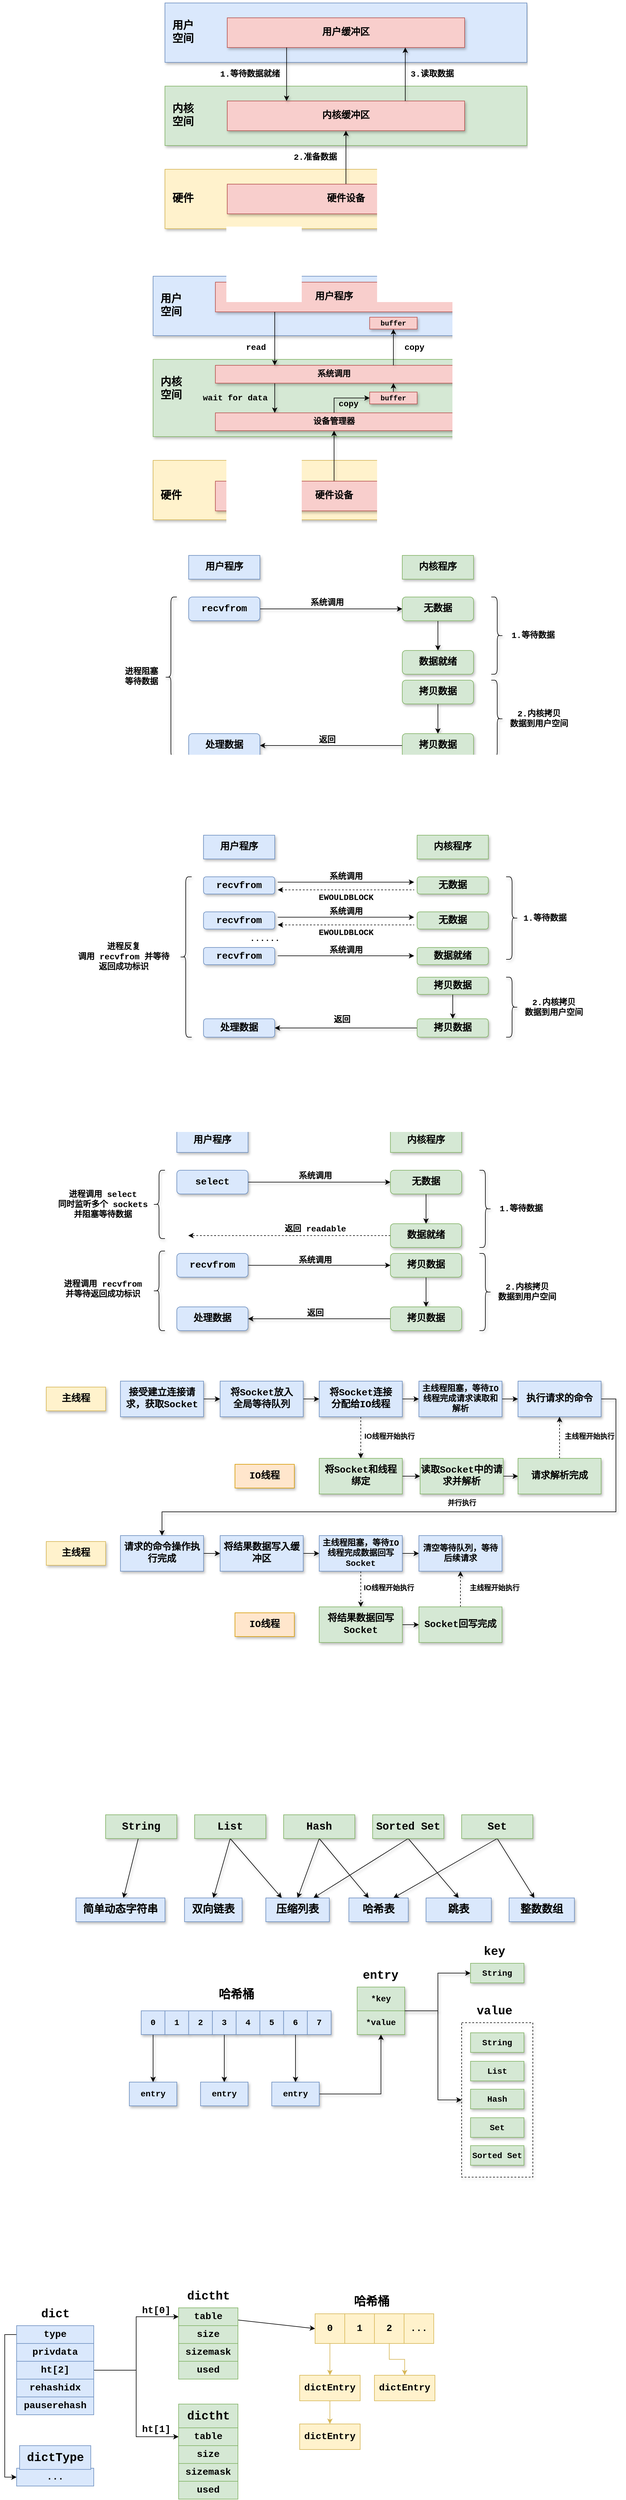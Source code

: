 <mxfile version="22.1.19" type="github">
  <diagram name="第 1 页" id="cC_8CLEbr-v7J0dyYEAU">
    <mxGraphModel dx="1377" dy="573" grid="0" gridSize="10" guides="1" tooltips="1" connect="1" arrows="1" fold="1" page="0" pageScale="1" pageWidth="827" pageHeight="1169" math="0" shadow="0">
      <root>
        <mxCell id="0" />
        <mxCell id="1" parent="0" />
        <mxCell id="FFRNcHuyyLGbUG3Nj3Gt-38" value="&lt;b&gt;&lt;font style=&quot;font-size: 14px;&quot; face=&quot;Courier New&quot;&gt;*key&lt;/font&gt;&lt;/b&gt;" style="rounded=0;whiteSpace=wrap;html=1;fillColor=#d5e8d4;strokeColor=#82b366;shadow=1;" parent="1" vertex="1">
          <mxGeometry x="374" y="3390" width="80" height="40" as="geometry" />
        </mxCell>
        <mxCell id="Dbk5JtiBEJD0yRrXssco-1" value="" style="rounded=0;whiteSpace=wrap;html=1;fillColor=#dae8fc;strokeColor=#6c8ebf;shadow=1;" parent="1" vertex="1">
          <mxGeometry x="50" y="50" width="610" height="100" as="geometry" />
        </mxCell>
        <mxCell id="Dbk5JtiBEJD0yRrXssco-2" value="&lt;b&gt;&lt;font style=&quot;font-size: 18px;&quot; face=&quot;Courier New&quot;&gt;用户&lt;br&gt;空间&lt;/font&gt;&lt;/b&gt;" style="text;html=1;align=center;verticalAlign=middle;resizable=0;points=[];autosize=1;strokeColor=none;fillColor=none;shadow=1;" parent="1" vertex="1">
          <mxGeometry x="50" y="70" width="60" height="60" as="geometry" />
        </mxCell>
        <mxCell id="Dbk5JtiBEJD0yRrXssco-3" value="&lt;b&gt;&lt;font style=&quot;font-size: 16px;&quot; face=&quot;Courier New&quot;&gt;用户缓冲区&lt;/font&gt;&lt;/b&gt;" style="rounded=0;whiteSpace=wrap;html=1;fillColor=#f8cecc;strokeColor=#b85450;shadow=1;" parent="1" vertex="1">
          <mxGeometry x="155" y="75" width="400" height="50" as="geometry" />
        </mxCell>
        <mxCell id="Dbk5JtiBEJD0yRrXssco-4" value="" style="rounded=0;whiteSpace=wrap;html=1;fillColor=#d5e8d4;strokeColor=#82b366;shadow=1;" parent="1" vertex="1">
          <mxGeometry x="50" y="190" width="610" height="100" as="geometry" />
        </mxCell>
        <mxCell id="Dbk5JtiBEJD0yRrXssco-5" value="&lt;b&gt;&lt;font style=&quot;font-size: 18px;&quot; face=&quot;Courier New&quot;&gt;内核&lt;br&gt;空间&lt;/font&gt;&lt;/b&gt;" style="text;html=1;align=center;verticalAlign=middle;resizable=0;points=[];autosize=1;strokeColor=none;fillColor=none;shadow=1;" parent="1" vertex="1">
          <mxGeometry x="50" y="210" width="60" height="60" as="geometry" />
        </mxCell>
        <mxCell id="Dbk5JtiBEJD0yRrXssco-6" value="&lt;b&gt;&lt;font style=&quot;font-size: 16px;&quot; face=&quot;Courier New&quot;&gt;内核缓冲区&lt;/font&gt;&lt;/b&gt;" style="rounded=0;whiteSpace=wrap;html=1;fillColor=#f8cecc;strokeColor=#b85450;shadow=1;" parent="1" vertex="1">
          <mxGeometry x="155" y="215" width="400" height="50" as="geometry" />
        </mxCell>
        <mxCell id="Dbk5JtiBEJD0yRrXssco-8" value="" style="rounded=0;whiteSpace=wrap;html=1;fillColor=#fff2cc;strokeColor=#d6b656;shadow=1;" parent="1" vertex="1">
          <mxGeometry x="50" y="330" width="610" height="100" as="geometry" />
        </mxCell>
        <mxCell id="Dbk5JtiBEJD0yRrXssco-9" value="&lt;font face=&quot;Courier New&quot;&gt;&lt;span style=&quot;font-size: 18px;&quot;&gt;&lt;b&gt;硬件&lt;/b&gt;&lt;/span&gt;&lt;/font&gt;" style="text;html=1;align=center;verticalAlign=middle;resizable=0;points=[];autosize=1;strokeColor=none;fillColor=none;shadow=1;" parent="1" vertex="1">
          <mxGeometry x="50" y="360" width="60" height="40" as="geometry" />
        </mxCell>
        <mxCell id="Dbk5JtiBEJD0yRrXssco-15" style="edgeStyle=orthogonalEdgeStyle;rounded=0;orthogonalLoop=1;jettySize=auto;html=1;entryX=0.5;entryY=1;entryDx=0;entryDy=0;shadow=1;" parent="1" source="Dbk5JtiBEJD0yRrXssco-10" target="Dbk5JtiBEJD0yRrXssco-6" edge="1">
          <mxGeometry relative="1" as="geometry" />
        </mxCell>
        <mxCell id="Dbk5JtiBEJD0yRrXssco-10" value="&lt;font face=&quot;Courier New&quot;&gt;&lt;span style=&quot;font-size: 16px;&quot;&gt;&lt;b&gt;硬件设备&lt;/b&gt;&lt;/span&gt;&lt;/font&gt;" style="rounded=0;whiteSpace=wrap;html=1;fillColor=#f8cecc;strokeColor=#b85450;shadow=1;" parent="1" vertex="1">
          <mxGeometry x="155" y="355" width="400" height="50" as="geometry" />
        </mxCell>
        <mxCell id="Dbk5JtiBEJD0yRrXssco-13" value="" style="endArrow=classic;html=1;rounded=0;exitX=0.25;exitY=1;exitDx=0;exitDy=0;entryX=0.25;entryY=0;entryDx=0;entryDy=0;shadow=1;" parent="1" source="Dbk5JtiBEJD0yRrXssco-3" target="Dbk5JtiBEJD0yRrXssco-6" edge="1">
          <mxGeometry width="50" height="50" relative="1" as="geometry">
            <mxPoint x="390" y="320" as="sourcePoint" />
            <mxPoint x="440" y="270" as="targetPoint" />
          </mxGeometry>
        </mxCell>
        <mxCell id="Dbk5JtiBEJD0yRrXssco-14" value="&lt;font size=&quot;1&quot; face=&quot;Courier New&quot;&gt;&lt;b style=&quot;font-size: 14px;&quot;&gt;1.等待数据就绪&lt;/b&gt;&lt;/font&gt;" style="text;html=1;align=center;verticalAlign=middle;resizable=0;points=[];autosize=1;strokeColor=none;fillColor=none;shadow=1;" parent="1" vertex="1">
          <mxGeometry x="133" y="155" width="120" height="30" as="geometry" />
        </mxCell>
        <mxCell id="Dbk5JtiBEJD0yRrXssco-16" value="&lt;font size=&quot;1&quot; face=&quot;Courier New&quot;&gt;&lt;b style=&quot;font-size: 14px;&quot;&gt;2.准备数据&lt;/b&gt;&lt;/font&gt;" style="text;html=1;align=center;verticalAlign=middle;resizable=0;points=[];autosize=1;strokeColor=none;fillColor=none;shadow=1;" parent="1" vertex="1">
          <mxGeometry x="253" y="295" width="100" height="30" as="geometry" />
        </mxCell>
        <mxCell id="Dbk5JtiBEJD0yRrXssco-17" value="" style="endArrow=classic;html=1;rounded=0;exitX=0.75;exitY=0;exitDx=0;exitDy=0;entryX=0.75;entryY=1;entryDx=0;entryDy=0;shadow=1;" parent="1" source="Dbk5JtiBEJD0yRrXssco-6" target="Dbk5JtiBEJD0yRrXssco-3" edge="1">
          <mxGeometry width="50" height="50" relative="1" as="geometry">
            <mxPoint x="390" y="320" as="sourcePoint" />
            <mxPoint x="440" y="270" as="targetPoint" />
          </mxGeometry>
        </mxCell>
        <mxCell id="Dbk5JtiBEJD0yRrXssco-18" value="&lt;font size=&quot;1&quot; face=&quot;Courier New&quot;&gt;&lt;b style=&quot;font-size: 14px;&quot;&gt;3.读取数据&lt;/b&gt;&lt;/font&gt;" style="text;html=1;align=center;verticalAlign=middle;resizable=0;points=[];autosize=1;strokeColor=none;fillColor=none;shadow=1;" parent="1" vertex="1">
          <mxGeometry x="450" y="155" width="100" height="30" as="geometry" />
        </mxCell>
        <mxCell id="Dbk5JtiBEJD0yRrXssco-19" value="" style="rounded=0;whiteSpace=wrap;html=1;fillColor=#dae8fc;strokeColor=#6c8ebf;shadow=1;" parent="1" vertex="1">
          <mxGeometry x="30" y="510" width="610" height="100" as="geometry" />
        </mxCell>
        <mxCell id="Dbk5JtiBEJD0yRrXssco-20" value="&lt;b&gt;&lt;font style=&quot;font-size: 18px;&quot; face=&quot;Courier New&quot;&gt;用户&lt;br&gt;空间&lt;/font&gt;&lt;/b&gt;" style="text;html=1;align=center;verticalAlign=middle;resizable=0;points=[];autosize=1;strokeColor=none;fillColor=none;shadow=1;" parent="1" vertex="1">
          <mxGeometry x="30" y="530" width="60" height="60" as="geometry" />
        </mxCell>
        <mxCell id="Dbk5JtiBEJD0yRrXssco-21" value="&lt;font face=&quot;Courier New&quot;&gt;&lt;span style=&quot;font-size: 16px;&quot;&gt;&lt;b&gt;用户程序&lt;/b&gt;&lt;/span&gt;&lt;/font&gt;" style="rounded=0;whiteSpace=wrap;html=1;fillColor=#f8cecc;strokeColor=#b85450;shadow=1;" parent="1" vertex="1">
          <mxGeometry x="135" y="520" width="400" height="50" as="geometry" />
        </mxCell>
        <mxCell id="Dbk5JtiBEJD0yRrXssco-22" value="" style="rounded=0;whiteSpace=wrap;html=1;fillColor=#d5e8d4;strokeColor=#82b366;shadow=1;" parent="1" vertex="1">
          <mxGeometry x="30" y="650" width="610" height="130" as="geometry" />
        </mxCell>
        <mxCell id="Dbk5JtiBEJD0yRrXssco-23" value="&lt;b&gt;&lt;font style=&quot;font-size: 18px;&quot; face=&quot;Courier New&quot;&gt;内核&lt;br&gt;空间&lt;/font&gt;&lt;/b&gt;" style="text;html=1;align=center;verticalAlign=middle;resizable=0;points=[];autosize=1;strokeColor=none;fillColor=none;shadow=1;" parent="1" vertex="1">
          <mxGeometry x="30" y="670" width="60" height="60" as="geometry" />
        </mxCell>
        <mxCell id="Dbk5JtiBEJD0yRrXssco-42" style="edgeStyle=orthogonalEdgeStyle;rounded=0;orthogonalLoop=1;jettySize=auto;html=1;exitX=0.25;exitY=1;exitDx=0;exitDy=0;entryX=0.25;entryY=0;entryDx=0;entryDy=0;shadow=1;" parent="1" source="Dbk5JtiBEJD0yRrXssco-24" target="Dbk5JtiBEJD0yRrXssco-35" edge="1">
          <mxGeometry relative="1" as="geometry" />
        </mxCell>
        <mxCell id="Dbk5JtiBEJD0yRrXssco-24" value="&lt;p style=&quot;line-height: 100%;&quot;&gt;&lt;font size=&quot;1&quot; face=&quot;Courier New&quot;&gt;&lt;b style=&quot;font-size: 14px;&quot;&gt;系统调用&lt;/b&gt;&lt;/font&gt;&lt;/p&gt;" style="rounded=0;whiteSpace=wrap;html=1;fillColor=#f8cecc;strokeColor=#b85450;shadow=1;align=center;" parent="1" vertex="1">
          <mxGeometry x="135" y="660" width="400" height="30" as="geometry" />
        </mxCell>
        <mxCell id="Dbk5JtiBEJD0yRrXssco-25" value="" style="rounded=0;whiteSpace=wrap;html=1;fillColor=#fff2cc;strokeColor=#d6b656;shadow=1;" parent="1" vertex="1">
          <mxGeometry x="30" y="820" width="610" height="100" as="geometry" />
        </mxCell>
        <mxCell id="Dbk5JtiBEJD0yRrXssco-26" value="&lt;font face=&quot;Courier New&quot;&gt;&lt;span style=&quot;font-size: 18px;&quot;&gt;&lt;b&gt;硬件&lt;/b&gt;&lt;/span&gt;&lt;/font&gt;" style="text;html=1;align=center;verticalAlign=middle;resizable=0;points=[];autosize=1;strokeColor=none;fillColor=none;shadow=1;" parent="1" vertex="1">
          <mxGeometry x="30" y="860" width="60" height="40" as="geometry" />
        </mxCell>
        <mxCell id="Dbk5JtiBEJD0yRrXssco-44" style="edgeStyle=orthogonalEdgeStyle;rounded=0;orthogonalLoop=1;jettySize=auto;html=1;entryX=0.5;entryY=1;entryDx=0;entryDy=0;shadow=1;" parent="1" source="Dbk5JtiBEJD0yRrXssco-28" target="Dbk5JtiBEJD0yRrXssco-35" edge="1">
          <mxGeometry relative="1" as="geometry" />
        </mxCell>
        <mxCell id="Dbk5JtiBEJD0yRrXssco-28" value="&lt;font face=&quot;Courier New&quot;&gt;&lt;span style=&quot;font-size: 16px;&quot;&gt;&lt;b&gt;硬件设备&lt;/b&gt;&lt;/span&gt;&lt;/font&gt;" style="rounded=0;whiteSpace=wrap;html=1;fillColor=#f8cecc;strokeColor=#b85450;shadow=1;" parent="1" vertex="1">
          <mxGeometry x="135" y="855" width="400" height="50" as="geometry" />
        </mxCell>
        <mxCell id="Dbk5JtiBEJD0yRrXssco-29" value="" style="endArrow=classic;html=1;rounded=0;exitX=0.25;exitY=1;exitDx=0;exitDy=0;entryX=0.25;entryY=0;entryDx=0;entryDy=0;shadow=1;" parent="1" source="Dbk5JtiBEJD0yRrXssco-21" target="Dbk5JtiBEJD0yRrXssco-24" edge="1">
          <mxGeometry width="50" height="50" relative="1" as="geometry">
            <mxPoint x="370" y="780" as="sourcePoint" />
            <mxPoint x="420" y="730" as="targetPoint" />
          </mxGeometry>
        </mxCell>
        <mxCell id="Dbk5JtiBEJD0yRrXssco-30" value="&lt;font face=&quot;Courier New&quot;&gt;&lt;span style=&quot;font-size: 14px;&quot;&gt;&lt;b&gt;read&lt;/b&gt;&lt;/span&gt;&lt;/font&gt;" style="text;html=1;align=center;verticalAlign=middle;resizable=0;points=[];autosize=1;strokeColor=none;fillColor=none;shadow=1;" parent="1" vertex="1">
          <mxGeometry x="173" y="615" width="60" height="30" as="geometry" />
        </mxCell>
        <mxCell id="Dbk5JtiBEJD0yRrXssco-32" value="" style="endArrow=classic;html=1;rounded=0;exitX=0.75;exitY=0;exitDx=0;exitDy=0;shadow=1;entryX=0.5;entryY=1;entryDx=0;entryDy=0;" parent="1" source="Dbk5JtiBEJD0yRrXssco-24" target="Dbk5JtiBEJD0yRrXssco-34" edge="1">
          <mxGeometry width="50" height="50" relative="1" as="geometry">
            <mxPoint x="370" y="780" as="sourcePoint" />
            <mxPoint x="435" y="600" as="targetPoint" />
          </mxGeometry>
        </mxCell>
        <mxCell id="Dbk5JtiBEJD0yRrXssco-33" value="&lt;font size=&quot;1&quot; face=&quot;Courier New&quot;&gt;&lt;b style=&quot;font-size: 14px;&quot;&gt;copy&lt;/b&gt;&lt;/font&gt;" style="text;html=1;align=center;verticalAlign=middle;resizable=0;points=[];autosize=1;strokeColor=none;fillColor=none;shadow=1;" parent="1" vertex="1">
          <mxGeometry x="440" y="615" width="60" height="30" as="geometry" />
        </mxCell>
        <mxCell id="Dbk5JtiBEJD0yRrXssco-34" value="&lt;b&gt;&lt;font face=&quot;Courier New&quot;&gt;buffer&lt;/font&gt;&lt;/b&gt;" style="rounded=0;whiteSpace=wrap;html=1;fillColor=#f8cecc;strokeColor=#b85450;shadow=1;" parent="1" vertex="1">
          <mxGeometry x="395" y="579" width="80" height="20" as="geometry" />
        </mxCell>
        <mxCell id="Dbk5JtiBEJD0yRrXssco-37" style="edgeStyle=orthogonalEdgeStyle;rounded=0;orthogonalLoop=1;jettySize=auto;html=1;entryX=0;entryY=0.5;entryDx=0;entryDy=0;shadow=1;" parent="1" source="Dbk5JtiBEJD0yRrXssco-35" target="Dbk5JtiBEJD0yRrXssco-36" edge="1">
          <mxGeometry relative="1" as="geometry" />
        </mxCell>
        <mxCell id="Dbk5JtiBEJD0yRrXssco-35" value="&lt;p style=&quot;line-height: 100%;&quot;&gt;&lt;font face=&quot;Courier New&quot;&gt;&lt;span style=&quot;font-size: 14px;&quot;&gt;&lt;b&gt;设备管理器&lt;/b&gt;&lt;/span&gt;&lt;/font&gt;&lt;/p&gt;" style="rounded=0;whiteSpace=wrap;html=1;fillColor=#f8cecc;strokeColor=#b85450;shadow=1;align=center;" parent="1" vertex="1">
          <mxGeometry x="135" y="740" width="400" height="30" as="geometry" />
        </mxCell>
        <mxCell id="Dbk5JtiBEJD0yRrXssco-41" style="edgeStyle=orthogonalEdgeStyle;rounded=0;orthogonalLoop=1;jettySize=auto;html=1;entryX=0.75;entryY=1;entryDx=0;entryDy=0;shadow=1;" parent="1" source="Dbk5JtiBEJD0yRrXssco-36" target="Dbk5JtiBEJD0yRrXssco-24" edge="1">
          <mxGeometry relative="1" as="geometry">
            <Array as="points">
              <mxPoint x="440" y="710" />
              <mxPoint x="440" y="710" />
            </Array>
          </mxGeometry>
        </mxCell>
        <mxCell id="Dbk5JtiBEJD0yRrXssco-36" value="&lt;b&gt;&lt;font face=&quot;Courier New&quot;&gt;buffer&lt;/font&gt;&lt;/b&gt;" style="rounded=0;whiteSpace=wrap;html=1;fillColor=#f8cecc;strokeColor=#b85450;shadow=1;" parent="1" vertex="1">
          <mxGeometry x="395" y="705" width="80" height="20" as="geometry" />
        </mxCell>
        <mxCell id="Dbk5JtiBEJD0yRrXssco-38" value="&lt;font size=&quot;1&quot; face=&quot;Courier New&quot;&gt;&lt;b style=&quot;font-size: 14px;&quot;&gt;copy&lt;/b&gt;&lt;/font&gt;" style="text;html=1;align=center;verticalAlign=middle;resizable=0;points=[];autosize=1;strokeColor=none;fillColor=none;shadow=1;" parent="1" vertex="1">
          <mxGeometry x="329" y="710" width="60" height="30" as="geometry" />
        </mxCell>
        <mxCell id="Dbk5JtiBEJD0yRrXssco-43" value="&lt;font face=&quot;Courier New&quot;&gt;&lt;span style=&quot;font-size: 14px;&quot;&gt;&lt;b&gt;wait for data&lt;/b&gt;&lt;/span&gt;&lt;/font&gt;" style="text;html=1;align=center;verticalAlign=middle;resizable=0;points=[];autosize=1;strokeColor=none;fillColor=none;shadow=1;" parent="1" vertex="1">
          <mxGeometry x="103" y="700" width="130" height="30" as="geometry" />
        </mxCell>
        <mxCell id="Dbk5JtiBEJD0yRrXssco-46" value="&lt;b&gt;&lt;font style=&quot;font-size: 16px;&quot; face=&quot;Courier New&quot;&gt;用户程序&lt;/font&gt;&lt;/b&gt;" style="rounded=0;whiteSpace=wrap;html=1;fillColor=#dae8fc;strokeColor=#6c8ebf;shadow=1;" parent="1" vertex="1">
          <mxGeometry x="90" y="980" width="120" height="40" as="geometry" />
        </mxCell>
        <mxCell id="Dbk5JtiBEJD0yRrXssco-47" value="&lt;b&gt;&lt;font style=&quot;font-size: 16px;&quot; face=&quot;Courier New&quot;&gt;内核程序&lt;/font&gt;&lt;/b&gt;" style="rounded=0;whiteSpace=wrap;html=1;fillColor=#d5e8d4;strokeColor=#82b366;shadow=1;" parent="1" vertex="1">
          <mxGeometry x="450" y="980" width="120" height="40" as="geometry" />
        </mxCell>
        <mxCell id="Dbk5JtiBEJD0yRrXssco-50" style="edgeStyle=orthogonalEdgeStyle;rounded=0;orthogonalLoop=1;jettySize=auto;html=1;shadow=1;" parent="1" source="Dbk5JtiBEJD0yRrXssco-48" target="Dbk5JtiBEJD0yRrXssco-49" edge="1">
          <mxGeometry relative="1" as="geometry" />
        </mxCell>
        <mxCell id="Dbk5JtiBEJD0yRrXssco-48" value="&lt;b&gt;&lt;font style=&quot;font-size: 16px;&quot; face=&quot;Courier New&quot;&gt;recvfrom&lt;/font&gt;&lt;/b&gt;" style="rounded=1;whiteSpace=wrap;html=1;fillColor=#dae8fc;strokeColor=#6c8ebf;shadow=1;" parent="1" vertex="1">
          <mxGeometry x="90" y="1050" width="120" height="40" as="geometry" />
        </mxCell>
        <mxCell id="Dbk5JtiBEJD0yRrXssco-53" style="edgeStyle=orthogonalEdgeStyle;rounded=0;orthogonalLoop=1;jettySize=auto;html=1;entryX=0.5;entryY=0;entryDx=0;entryDy=0;shadow=1;" parent="1" source="Dbk5JtiBEJD0yRrXssco-49" target="Dbk5JtiBEJD0yRrXssco-52" edge="1">
          <mxGeometry relative="1" as="geometry" />
        </mxCell>
        <mxCell id="Dbk5JtiBEJD0yRrXssco-49" value="&lt;b&gt;&lt;font style=&quot;font-size: 16px;&quot; face=&quot;Courier New&quot;&gt;无数据&lt;/font&gt;&lt;/b&gt;" style="rounded=1;whiteSpace=wrap;html=1;fillColor=#d5e8d4;strokeColor=#82b366;shadow=1;" parent="1" vertex="1">
          <mxGeometry x="450" y="1050" width="120" height="40" as="geometry" />
        </mxCell>
        <mxCell id="Dbk5JtiBEJD0yRrXssco-51" value="&lt;font size=&quot;1&quot; face=&quot;Courier New&quot;&gt;&lt;b style=&quot;font-size: 14px;&quot;&gt;系统调用&lt;br&gt;&lt;/b&gt;&lt;/font&gt;" style="text;html=1;align=center;verticalAlign=middle;resizable=0;points=[];autosize=1;strokeColor=none;fillColor=none;shadow=1;" parent="1" vertex="1">
          <mxGeometry x="283" y="1045" width="80" height="30" as="geometry" />
        </mxCell>
        <mxCell id="Dbk5JtiBEJD0yRrXssco-52" value="&lt;b&gt;&lt;font style=&quot;font-size: 16px;&quot; face=&quot;Courier New&quot;&gt;数据就绪&lt;/font&gt;&lt;/b&gt;" style="rounded=1;whiteSpace=wrap;html=1;fillColor=#d5e8d4;strokeColor=#82b366;shadow=1;" parent="1" vertex="1">
          <mxGeometry x="450" y="1140" width="120" height="40" as="geometry" />
        </mxCell>
        <mxCell id="Dbk5JtiBEJD0yRrXssco-54" value="" style="shape=curlyBracket;whiteSpace=wrap;html=1;rounded=1;flipH=1;labelPosition=right;verticalLabelPosition=middle;align=left;verticalAlign=middle;shadow=1;" parent="1" vertex="1">
          <mxGeometry x="600" y="1050" width="20" height="130" as="geometry" />
        </mxCell>
        <mxCell id="Dbk5JtiBEJD0yRrXssco-55" value="&lt;font size=&quot;1&quot; face=&quot;Courier New&quot;&gt;&lt;b style=&quot;font-size: 14px;&quot;&gt;1.等待数据&lt;br&gt;&lt;/b&gt;&lt;/font&gt;" style="text;html=1;align=center;verticalAlign=middle;resizable=0;points=[];autosize=1;strokeColor=none;fillColor=none;shadow=1;" parent="1" vertex="1">
          <mxGeometry x="620" y="1100" width="100" height="30" as="geometry" />
        </mxCell>
        <mxCell id="Dbk5JtiBEJD0yRrXssco-58" style="edgeStyle=orthogonalEdgeStyle;rounded=0;orthogonalLoop=1;jettySize=auto;html=1;shadow=1;" parent="1" source="Dbk5JtiBEJD0yRrXssco-56" target="Dbk5JtiBEJD0yRrXssco-57" edge="1">
          <mxGeometry relative="1" as="geometry" />
        </mxCell>
        <mxCell id="Dbk5JtiBEJD0yRrXssco-56" value="&lt;b&gt;&lt;font style=&quot;font-size: 16px;&quot; face=&quot;Courier New&quot;&gt;拷贝数据&lt;/font&gt;&lt;/b&gt;" style="rounded=1;whiteSpace=wrap;html=1;fillColor=#d5e8d4;strokeColor=#82b366;shadow=1;" parent="1" vertex="1">
          <mxGeometry x="450" y="1190" width="120" height="40" as="geometry" />
        </mxCell>
        <mxCell id="Dbk5JtiBEJD0yRrXssco-62" style="edgeStyle=orthogonalEdgeStyle;rounded=0;orthogonalLoop=1;jettySize=auto;html=1;shadow=1;" parent="1" source="Dbk5JtiBEJD0yRrXssco-57" target="Dbk5JtiBEJD0yRrXssco-61" edge="1">
          <mxGeometry relative="1" as="geometry" />
        </mxCell>
        <mxCell id="Dbk5JtiBEJD0yRrXssco-57" value="&lt;b&gt;&lt;font style=&quot;font-size: 16px;&quot; face=&quot;Courier New&quot;&gt;拷贝数据&lt;/font&gt;&lt;/b&gt;" style="rounded=1;whiteSpace=wrap;html=1;fillColor=#d5e8d4;strokeColor=#82b366;shadow=1;" parent="1" vertex="1">
          <mxGeometry x="450" y="1280" width="120" height="40" as="geometry" />
        </mxCell>
        <mxCell id="Dbk5JtiBEJD0yRrXssco-59" value="" style="shape=curlyBracket;whiteSpace=wrap;html=1;rounded=1;flipH=1;labelPosition=right;verticalLabelPosition=middle;align=left;verticalAlign=middle;shadow=1;" parent="1" vertex="1">
          <mxGeometry x="600" y="1190" width="20" height="130" as="geometry" />
        </mxCell>
        <mxCell id="Dbk5JtiBEJD0yRrXssco-60" value="&lt;font size=&quot;1&quot; face=&quot;Courier New&quot;&gt;&lt;b style=&quot;font-size: 14px;&quot;&gt;2.内核拷贝&lt;br&gt;数据到用户空间&lt;br&gt;&lt;/b&gt;&lt;/font&gt;" style="text;html=1;align=center;verticalAlign=middle;resizable=0;points=[];autosize=1;strokeColor=none;fillColor=none;shadow=1;" parent="1" vertex="1">
          <mxGeometry x="620" y="1230" width="120" height="50" as="geometry" />
        </mxCell>
        <mxCell id="Dbk5JtiBEJD0yRrXssco-61" value="&lt;b&gt;&lt;font style=&quot;font-size: 16px;&quot; face=&quot;Courier New&quot;&gt;处理数据&lt;/font&gt;&lt;/b&gt;" style="rounded=1;whiteSpace=wrap;html=1;fillColor=#dae8fc;strokeColor=#6c8ebf;shadow=1;" parent="1" vertex="1">
          <mxGeometry x="90" y="1280" width="120" height="40" as="geometry" />
        </mxCell>
        <mxCell id="Dbk5JtiBEJD0yRrXssco-63" value="&lt;font size=&quot;1&quot; face=&quot;Courier New&quot;&gt;&lt;b style=&quot;font-size: 14px;&quot;&gt;返回&lt;br&gt;&lt;/b&gt;&lt;/font&gt;" style="text;html=1;align=center;verticalAlign=middle;resizable=0;points=[];autosize=1;strokeColor=none;fillColor=none;shadow=1;" parent="1" vertex="1">
          <mxGeometry x="298" y="1276" width="50" height="30" as="geometry" />
        </mxCell>
        <mxCell id="Dbk5JtiBEJD0yRrXssco-64" value="" style="shape=curlyBracket;whiteSpace=wrap;html=1;rounded=1;labelPosition=left;verticalLabelPosition=middle;align=right;verticalAlign=middle;shadow=1;" parent="1" vertex="1">
          <mxGeometry x="50" y="1050" width="20" height="270" as="geometry" />
        </mxCell>
        <mxCell id="Dbk5JtiBEJD0yRrXssco-65" value="&lt;font size=&quot;1&quot; face=&quot;Courier New&quot;&gt;&lt;b style=&quot;font-size: 14px;&quot;&gt;进程阻塞&lt;br&gt;等待数据&lt;br&gt;&lt;/b&gt;&lt;/font&gt;" style="text;html=1;align=center;verticalAlign=middle;resizable=0;points=[];autosize=1;strokeColor=none;fillColor=none;shadow=1;" parent="1" vertex="1">
          <mxGeometry x="-30" y="1159" width="80" height="50" as="geometry" />
        </mxCell>
        <mxCell id="Dbk5JtiBEJD0yRrXssco-67" value="&lt;b&gt;&lt;font style=&quot;font-size: 16px;&quot; face=&quot;Courier New&quot;&gt;用户程序&lt;/font&gt;&lt;/b&gt;" style="rounded=0;whiteSpace=wrap;html=1;fillColor=#dae8fc;strokeColor=#6c8ebf;shadow=1;" parent="1" vertex="1">
          <mxGeometry x="115" y="1451" width="120" height="40" as="geometry" />
        </mxCell>
        <mxCell id="Dbk5JtiBEJD0yRrXssco-68" value="&lt;b&gt;&lt;font style=&quot;font-size: 16px;&quot; face=&quot;Courier New&quot;&gt;内核程序&lt;/font&gt;&lt;/b&gt;" style="rounded=0;whiteSpace=wrap;html=1;fillColor=#d5e8d4;strokeColor=#82b366;shadow=1;" parent="1" vertex="1">
          <mxGeometry x="475" y="1451" width="120" height="40" as="geometry" />
        </mxCell>
        <mxCell id="Dbk5JtiBEJD0yRrXssco-70" value="&lt;b&gt;&lt;font style=&quot;font-size: 16px;&quot; face=&quot;Courier New&quot;&gt;recvfrom&lt;/font&gt;&lt;/b&gt;" style="rounded=1;whiteSpace=wrap;html=1;fillColor=#dae8fc;strokeColor=#6c8ebf;shadow=1;" parent="1" vertex="1">
          <mxGeometry x="115" y="1521" width="120" height="29" as="geometry" />
        </mxCell>
        <mxCell id="Dbk5JtiBEJD0yRrXssco-72" value="&lt;b&gt;&lt;font style=&quot;font-size: 16px;&quot; face=&quot;Courier New&quot;&gt;无数据&lt;/font&gt;&lt;/b&gt;" style="rounded=1;whiteSpace=wrap;html=1;fillColor=#d5e8d4;strokeColor=#82b366;shadow=1;" parent="1" vertex="1">
          <mxGeometry x="475" y="1521" width="120" height="29" as="geometry" />
        </mxCell>
        <mxCell id="Dbk5JtiBEJD0yRrXssco-73" value="&lt;font size=&quot;1&quot; face=&quot;Courier New&quot;&gt;&lt;b style=&quot;font-size: 14px;&quot;&gt;系统调用&lt;br&gt;&lt;/b&gt;&lt;/font&gt;" style="text;html=1;align=center;verticalAlign=middle;resizable=0;points=[];autosize=1;strokeColor=none;fillColor=none;shadow=1;" parent="1" vertex="1">
          <mxGeometry x="315" y="1506" width="80" height="30" as="geometry" />
        </mxCell>
        <mxCell id="Dbk5JtiBEJD0yRrXssco-74" value="&lt;b&gt;&lt;font style=&quot;font-size: 16px;&quot; face=&quot;Courier New&quot;&gt;数据就绪&lt;/font&gt;&lt;/b&gt;" style="rounded=1;whiteSpace=wrap;html=1;fillColor=#d5e8d4;strokeColor=#82b366;shadow=1;" parent="1" vertex="1">
          <mxGeometry x="475" y="1640" width="120" height="29" as="geometry" />
        </mxCell>
        <mxCell id="Dbk5JtiBEJD0yRrXssco-75" value="" style="shape=curlyBracket;whiteSpace=wrap;html=1;rounded=1;flipH=1;labelPosition=right;verticalLabelPosition=middle;align=left;verticalAlign=middle;shadow=1;" parent="1" vertex="1">
          <mxGeometry x="625" y="1521" width="20" height="139" as="geometry" />
        </mxCell>
        <mxCell id="Dbk5JtiBEJD0yRrXssco-76" value="&lt;font size=&quot;1&quot; face=&quot;Courier New&quot;&gt;&lt;b style=&quot;font-size: 14px;&quot;&gt;1.等待数据&lt;br&gt;&lt;/b&gt;&lt;/font&gt;" style="text;html=1;align=center;verticalAlign=middle;resizable=0;points=[];autosize=1;strokeColor=none;fillColor=none;shadow=1;" parent="1" vertex="1">
          <mxGeometry x="640" y="1575.5" width="100" height="30" as="geometry" />
        </mxCell>
        <mxCell id="Dbk5JtiBEJD0yRrXssco-77" style="edgeStyle=orthogonalEdgeStyle;rounded=0;orthogonalLoop=1;jettySize=auto;html=1;shadow=1;" parent="1" source="Dbk5JtiBEJD0yRrXssco-78" target="Dbk5JtiBEJD0yRrXssco-80" edge="1">
          <mxGeometry relative="1" as="geometry" />
        </mxCell>
        <mxCell id="Dbk5JtiBEJD0yRrXssco-78" value="&lt;b&gt;&lt;font style=&quot;font-size: 16px;&quot; face=&quot;Courier New&quot;&gt;拷贝数据&lt;/font&gt;&lt;/b&gt;" style="rounded=1;whiteSpace=wrap;html=1;fillColor=#d5e8d4;strokeColor=#82b366;shadow=1;" parent="1" vertex="1">
          <mxGeometry x="475" y="1690" width="120" height="29" as="geometry" />
        </mxCell>
        <mxCell id="Dbk5JtiBEJD0yRrXssco-79" style="edgeStyle=orthogonalEdgeStyle;rounded=0;orthogonalLoop=1;jettySize=auto;html=1;shadow=1;" parent="1" source="Dbk5JtiBEJD0yRrXssco-80" target="Dbk5JtiBEJD0yRrXssco-83" edge="1">
          <mxGeometry relative="1" as="geometry" />
        </mxCell>
        <mxCell id="Dbk5JtiBEJD0yRrXssco-80" value="&lt;b&gt;&lt;font style=&quot;font-size: 16px;&quot; face=&quot;Courier New&quot;&gt;拷贝数据&lt;/font&gt;&lt;/b&gt;" style="rounded=1;whiteSpace=wrap;html=1;fillColor=#d5e8d4;strokeColor=#82b366;shadow=1;" parent="1" vertex="1">
          <mxGeometry x="475" y="1760" width="120" height="31" as="geometry" />
        </mxCell>
        <mxCell id="Dbk5JtiBEJD0yRrXssco-81" value="" style="shape=curlyBracket;whiteSpace=wrap;html=1;rounded=1;flipH=1;labelPosition=right;verticalLabelPosition=middle;align=left;verticalAlign=middle;shadow=1;" parent="1" vertex="1">
          <mxGeometry x="625" y="1690" width="20" height="101" as="geometry" />
        </mxCell>
        <mxCell id="Dbk5JtiBEJD0yRrXssco-82" value="&lt;font size=&quot;1&quot; face=&quot;Courier New&quot;&gt;&lt;b style=&quot;font-size: 14px;&quot;&gt;2.内核拷贝&lt;br&gt;数据到用户空间&lt;br&gt;&lt;/b&gt;&lt;/font&gt;" style="text;html=1;align=center;verticalAlign=middle;resizable=0;points=[];autosize=1;strokeColor=none;fillColor=none;shadow=1;" parent="1" vertex="1">
          <mxGeometry x="645" y="1715.5" width="120" height="50" as="geometry" />
        </mxCell>
        <mxCell id="Dbk5JtiBEJD0yRrXssco-83" value="&lt;b&gt;&lt;font style=&quot;font-size: 16px;&quot; face=&quot;Courier New&quot;&gt;处理数据&lt;/font&gt;&lt;/b&gt;" style="rounded=1;whiteSpace=wrap;html=1;fillColor=#dae8fc;strokeColor=#6c8ebf;shadow=1;" parent="1" vertex="1">
          <mxGeometry x="115" y="1760" width="120" height="31" as="geometry" />
        </mxCell>
        <mxCell id="Dbk5JtiBEJD0yRrXssco-84" value="&lt;font size=&quot;1&quot; face=&quot;Courier New&quot;&gt;&lt;b style=&quot;font-size: 14px;&quot;&gt;返回&lt;br&gt;&lt;/b&gt;&lt;/font&gt;" style="text;html=1;align=center;verticalAlign=middle;resizable=0;points=[];autosize=1;strokeColor=none;fillColor=none;shadow=1;" parent="1" vertex="1">
          <mxGeometry x="323" y="1747" width="50" height="30" as="geometry" />
        </mxCell>
        <mxCell id="Dbk5JtiBEJD0yRrXssco-85" value="" style="shape=curlyBracket;whiteSpace=wrap;html=1;rounded=1;labelPosition=left;verticalLabelPosition=middle;align=right;verticalAlign=middle;shadow=1;" parent="1" vertex="1">
          <mxGeometry x="75" y="1521" width="20" height="270" as="geometry" />
        </mxCell>
        <mxCell id="Dbk5JtiBEJD0yRrXssco-86" value="&lt;font size=&quot;1&quot; face=&quot;Courier New&quot;&gt;&lt;b style=&quot;font-size: 14px;&quot;&gt;进程反复&lt;br&gt;调用 recvfrom 并等待&lt;br&gt;返回成功标识&lt;br&gt;&lt;/b&gt;&lt;/font&gt;" style="text;html=1;align=center;verticalAlign=middle;resizable=0;points=[];autosize=1;strokeColor=none;fillColor=none;shadow=1;" parent="1" vertex="1">
          <mxGeometry x="-110" y="1626" width="180" height="60" as="geometry" />
        </mxCell>
        <mxCell id="Dbk5JtiBEJD0yRrXssco-87" value="" style="endArrow=classic;html=1;rounded=0;" parent="1" edge="1">
          <mxGeometry width="50" height="50" relative="1" as="geometry">
            <mxPoint x="240" y="1530" as="sourcePoint" />
            <mxPoint x="470" y="1530" as="targetPoint" />
          </mxGeometry>
        </mxCell>
        <mxCell id="Dbk5JtiBEJD0yRrXssco-88" value="" style="endArrow=none;html=1;rounded=0;startArrow=classic;startFill=1;endFill=0;dashed=1;" parent="1" edge="1">
          <mxGeometry width="50" height="50" relative="1" as="geometry">
            <mxPoint x="240" y="1543" as="sourcePoint" />
            <mxPoint x="470" y="1543" as="targetPoint" />
          </mxGeometry>
        </mxCell>
        <mxCell id="Dbk5JtiBEJD0yRrXssco-89" value="&lt;font size=&quot;1&quot; face=&quot;Courier New&quot;&gt;&lt;b style=&quot;font-size: 14px;&quot;&gt;EWOULDBLOCK&lt;br&gt;&lt;/b&gt;&lt;/font&gt;" style="text;html=1;align=center;verticalAlign=middle;resizable=0;points=[];autosize=1;strokeColor=none;fillColor=none;shadow=1;" parent="1" vertex="1">
          <mxGeometry x="295" y="1541" width="120" height="30" as="geometry" />
        </mxCell>
        <mxCell id="Dbk5JtiBEJD0yRrXssco-90" value="&lt;b&gt;&lt;font style=&quot;font-size: 16px;&quot; face=&quot;Courier New&quot;&gt;recvfrom&lt;/font&gt;&lt;/b&gt;" style="rounded=1;whiteSpace=wrap;html=1;fillColor=#dae8fc;strokeColor=#6c8ebf;shadow=1;" parent="1" vertex="1">
          <mxGeometry x="115" y="1580" width="120" height="29" as="geometry" />
        </mxCell>
        <mxCell id="Dbk5JtiBEJD0yRrXssco-91" value="&lt;b&gt;&lt;font style=&quot;font-size: 16px;&quot; face=&quot;Courier New&quot;&gt;无数据&lt;/font&gt;&lt;/b&gt;" style="rounded=1;whiteSpace=wrap;html=1;fillColor=#d5e8d4;strokeColor=#82b366;shadow=1;" parent="1" vertex="1">
          <mxGeometry x="475" y="1580" width="120" height="29" as="geometry" />
        </mxCell>
        <mxCell id="Dbk5JtiBEJD0yRrXssco-92" value="&lt;font size=&quot;1&quot; face=&quot;Courier New&quot;&gt;&lt;b style=&quot;font-size: 14px;&quot;&gt;系统调用&lt;br&gt;&lt;/b&gt;&lt;/font&gt;" style="text;html=1;align=center;verticalAlign=middle;resizable=0;points=[];autosize=1;strokeColor=none;fillColor=none;shadow=1;" parent="1" vertex="1">
          <mxGeometry x="315" y="1565" width="80" height="30" as="geometry" />
        </mxCell>
        <mxCell id="Dbk5JtiBEJD0yRrXssco-93" value="" style="endArrow=classic;html=1;rounded=0;" parent="1" edge="1">
          <mxGeometry width="50" height="50" relative="1" as="geometry">
            <mxPoint x="240" y="1589" as="sourcePoint" />
            <mxPoint x="470" y="1589" as="targetPoint" />
          </mxGeometry>
        </mxCell>
        <mxCell id="Dbk5JtiBEJD0yRrXssco-94" value="" style="endArrow=none;html=1;rounded=0;startArrow=classic;startFill=1;endFill=0;dashed=1;" parent="1" edge="1">
          <mxGeometry width="50" height="50" relative="1" as="geometry">
            <mxPoint x="240" y="1602" as="sourcePoint" />
            <mxPoint x="470" y="1602" as="targetPoint" />
          </mxGeometry>
        </mxCell>
        <mxCell id="Dbk5JtiBEJD0yRrXssco-95" value="&lt;font size=&quot;1&quot; face=&quot;Courier New&quot;&gt;&lt;b style=&quot;font-size: 14px;&quot;&gt;EWOULDBLOCK&lt;br&gt;&lt;/b&gt;&lt;/font&gt;" style="text;html=1;align=center;verticalAlign=middle;resizable=0;points=[];autosize=1;strokeColor=none;fillColor=none;shadow=1;" parent="1" vertex="1">
          <mxGeometry x="295" y="1600" width="120" height="30" as="geometry" />
        </mxCell>
        <mxCell id="Dbk5JtiBEJD0yRrXssco-96" value="&lt;font size=&quot;1&quot; face=&quot;Courier New&quot;&gt;&lt;b style=&quot;font-size: 14px;&quot;&gt;......&lt;br&gt;&lt;/b&gt;&lt;/font&gt;" style="text;html=1;align=center;verticalAlign=middle;resizable=0;points=[];autosize=1;strokeColor=none;fillColor=none;shadow=1;" parent="1" vertex="1">
          <mxGeometry x="183" y="1610" width="70" height="30" as="geometry" />
        </mxCell>
        <mxCell id="Dbk5JtiBEJD0yRrXssco-97" value="&lt;b&gt;&lt;font style=&quot;font-size: 16px;&quot; face=&quot;Courier New&quot;&gt;recvfrom&lt;/font&gt;&lt;/b&gt;" style="rounded=1;whiteSpace=wrap;html=1;fillColor=#dae8fc;strokeColor=#6c8ebf;shadow=1;" parent="1" vertex="1">
          <mxGeometry x="115" y="1640" width="120" height="29" as="geometry" />
        </mxCell>
        <mxCell id="Dbk5JtiBEJD0yRrXssco-98" value="&lt;font size=&quot;1&quot; face=&quot;Courier New&quot;&gt;&lt;b style=&quot;font-size: 14px;&quot;&gt;系统调用&lt;br&gt;&lt;/b&gt;&lt;/font&gt;" style="text;html=1;align=center;verticalAlign=middle;resizable=0;points=[];autosize=1;strokeColor=none;fillColor=none;shadow=1;" parent="1" vertex="1">
          <mxGeometry x="315" y="1630" width="80" height="30" as="geometry" />
        </mxCell>
        <mxCell id="Dbk5JtiBEJD0yRrXssco-99" value="" style="endArrow=classic;html=1;rounded=0;" parent="1" edge="1">
          <mxGeometry width="50" height="50" relative="1" as="geometry">
            <mxPoint x="240" y="1654" as="sourcePoint" />
            <mxPoint x="470" y="1654" as="targetPoint" />
          </mxGeometry>
        </mxCell>
        <mxCell id="jbNMLzzg3nLdM1sr6ygW-1" value="&lt;b&gt;&lt;font style=&quot;font-size: 16px;&quot; face=&quot;Courier New&quot;&gt;用户程序&lt;/font&gt;&lt;/b&gt;" style="rounded=0;whiteSpace=wrap;html=1;fillColor=#dae8fc;strokeColor=#6c8ebf;shadow=1;" parent="1" vertex="1">
          <mxGeometry x="70" y="1945" width="120" height="40" as="geometry" />
        </mxCell>
        <mxCell id="jbNMLzzg3nLdM1sr6ygW-2" value="&lt;b&gt;&lt;font style=&quot;font-size: 16px;&quot; face=&quot;Courier New&quot;&gt;内核程序&lt;/font&gt;&lt;/b&gt;" style="rounded=0;whiteSpace=wrap;html=1;fillColor=#d5e8d4;strokeColor=#82b366;shadow=1;" parent="1" vertex="1">
          <mxGeometry x="430" y="1945" width="120" height="40" as="geometry" />
        </mxCell>
        <mxCell id="jbNMLzzg3nLdM1sr6ygW-3" style="edgeStyle=orthogonalEdgeStyle;rounded=0;orthogonalLoop=1;jettySize=auto;html=1;shadow=1;" parent="1" source="jbNMLzzg3nLdM1sr6ygW-4" target="jbNMLzzg3nLdM1sr6ygW-6" edge="1">
          <mxGeometry relative="1" as="geometry" />
        </mxCell>
        <mxCell id="jbNMLzzg3nLdM1sr6ygW-4" value="&lt;b&gt;&lt;font style=&quot;font-size: 16px;&quot; face=&quot;Courier New&quot;&gt;select&lt;/font&gt;&lt;/b&gt;" style="rounded=1;whiteSpace=wrap;html=1;fillColor=#dae8fc;strokeColor=#6c8ebf;shadow=1;" parent="1" vertex="1">
          <mxGeometry x="70" y="2015" width="120" height="40" as="geometry" />
        </mxCell>
        <mxCell id="jbNMLzzg3nLdM1sr6ygW-5" style="edgeStyle=orthogonalEdgeStyle;rounded=0;orthogonalLoop=1;jettySize=auto;html=1;entryX=0.5;entryY=0;entryDx=0;entryDy=0;shadow=1;" parent="1" source="jbNMLzzg3nLdM1sr6ygW-6" target="jbNMLzzg3nLdM1sr6ygW-8" edge="1">
          <mxGeometry relative="1" as="geometry" />
        </mxCell>
        <mxCell id="jbNMLzzg3nLdM1sr6ygW-6" value="&lt;b&gt;&lt;font style=&quot;font-size: 16px;&quot; face=&quot;Courier New&quot;&gt;无数据&lt;/font&gt;&lt;/b&gt;" style="rounded=1;whiteSpace=wrap;html=1;fillColor=#d5e8d4;strokeColor=#82b366;shadow=1;" parent="1" vertex="1">
          <mxGeometry x="430" y="2015" width="120" height="40" as="geometry" />
        </mxCell>
        <mxCell id="jbNMLzzg3nLdM1sr6ygW-7" value="&lt;font size=&quot;1&quot; face=&quot;Courier New&quot;&gt;&lt;b style=&quot;font-size: 14px;&quot;&gt;系统调用&lt;br&gt;&lt;/b&gt;&lt;/font&gt;" style="text;html=1;align=center;verticalAlign=middle;resizable=0;points=[];autosize=1;strokeColor=none;fillColor=none;shadow=1;" parent="1" vertex="1">
          <mxGeometry x="263" y="2010" width="80" height="30" as="geometry" />
        </mxCell>
        <mxCell id="jbNMLzzg3nLdM1sr6ygW-21" style="edgeStyle=orthogonalEdgeStyle;rounded=0;orthogonalLoop=1;jettySize=auto;html=1;dashed=1;" parent="1" source="jbNMLzzg3nLdM1sr6ygW-8" edge="1">
          <mxGeometry relative="1" as="geometry">
            <mxPoint x="89.286" y="2125" as="targetPoint" />
          </mxGeometry>
        </mxCell>
        <mxCell id="jbNMLzzg3nLdM1sr6ygW-8" value="&lt;b&gt;&lt;font style=&quot;font-size: 16px;&quot; face=&quot;Courier New&quot;&gt;数据就绪&lt;/font&gt;&lt;/b&gt;" style="rounded=1;whiteSpace=wrap;html=1;fillColor=#d5e8d4;strokeColor=#82b366;shadow=1;" parent="1" vertex="1">
          <mxGeometry x="430" y="2105" width="120" height="40" as="geometry" />
        </mxCell>
        <mxCell id="jbNMLzzg3nLdM1sr6ygW-9" value="" style="shape=curlyBracket;whiteSpace=wrap;html=1;rounded=1;flipH=1;labelPosition=right;verticalLabelPosition=middle;align=left;verticalAlign=middle;shadow=1;" parent="1" vertex="1">
          <mxGeometry x="580" y="2015" width="20" height="130" as="geometry" />
        </mxCell>
        <mxCell id="jbNMLzzg3nLdM1sr6ygW-10" value="&lt;font size=&quot;1&quot; face=&quot;Courier New&quot;&gt;&lt;b style=&quot;font-size: 14px;&quot;&gt;1.等待数据&lt;br&gt;&lt;/b&gt;&lt;/font&gt;" style="text;html=1;align=center;verticalAlign=middle;resizable=0;points=[];autosize=1;strokeColor=none;fillColor=none;shadow=1;" parent="1" vertex="1">
          <mxGeometry x="600" y="2065" width="100" height="30" as="geometry" />
        </mxCell>
        <mxCell id="jbNMLzzg3nLdM1sr6ygW-11" style="edgeStyle=orthogonalEdgeStyle;rounded=0;orthogonalLoop=1;jettySize=auto;html=1;shadow=1;" parent="1" source="jbNMLzzg3nLdM1sr6ygW-12" target="jbNMLzzg3nLdM1sr6ygW-14" edge="1">
          <mxGeometry relative="1" as="geometry" />
        </mxCell>
        <mxCell id="jbNMLzzg3nLdM1sr6ygW-12" value="&lt;b&gt;&lt;font style=&quot;font-size: 16px;&quot; face=&quot;Courier New&quot;&gt;拷贝数据&lt;/font&gt;&lt;/b&gt;" style="rounded=1;whiteSpace=wrap;html=1;fillColor=#d5e8d4;strokeColor=#82b366;shadow=1;" parent="1" vertex="1">
          <mxGeometry x="430" y="2155" width="120" height="40" as="geometry" />
        </mxCell>
        <mxCell id="jbNMLzzg3nLdM1sr6ygW-13" style="edgeStyle=orthogonalEdgeStyle;rounded=0;orthogonalLoop=1;jettySize=auto;html=1;shadow=1;" parent="1" source="jbNMLzzg3nLdM1sr6ygW-14" target="jbNMLzzg3nLdM1sr6ygW-17" edge="1">
          <mxGeometry relative="1" as="geometry" />
        </mxCell>
        <mxCell id="jbNMLzzg3nLdM1sr6ygW-14" value="&lt;b&gt;&lt;font style=&quot;font-size: 16px;&quot; face=&quot;Courier New&quot;&gt;拷贝数据&lt;/font&gt;&lt;/b&gt;" style="rounded=1;whiteSpace=wrap;html=1;fillColor=#d5e8d4;strokeColor=#82b366;shadow=1;" parent="1" vertex="1">
          <mxGeometry x="430" y="2245" width="120" height="40" as="geometry" />
        </mxCell>
        <mxCell id="jbNMLzzg3nLdM1sr6ygW-15" value="" style="shape=curlyBracket;whiteSpace=wrap;html=1;rounded=1;flipH=1;labelPosition=right;verticalLabelPosition=middle;align=left;verticalAlign=middle;shadow=1;" parent="1" vertex="1">
          <mxGeometry x="580" y="2155" width="20" height="130" as="geometry" />
        </mxCell>
        <mxCell id="jbNMLzzg3nLdM1sr6ygW-16" value="&lt;font size=&quot;1&quot; face=&quot;Courier New&quot;&gt;&lt;b style=&quot;font-size: 14px;&quot;&gt;2.内核拷贝&lt;br&gt;数据到用户空间&lt;br&gt;&lt;/b&gt;&lt;/font&gt;" style="text;html=1;align=center;verticalAlign=middle;resizable=0;points=[];autosize=1;strokeColor=none;fillColor=none;shadow=1;" parent="1" vertex="1">
          <mxGeometry x="600" y="2195" width="120" height="50" as="geometry" />
        </mxCell>
        <mxCell id="jbNMLzzg3nLdM1sr6ygW-17" value="&lt;b&gt;&lt;font style=&quot;font-size: 16px;&quot; face=&quot;Courier New&quot;&gt;处理数据&lt;/font&gt;&lt;/b&gt;" style="rounded=1;whiteSpace=wrap;html=1;fillColor=#dae8fc;strokeColor=#6c8ebf;shadow=1;" parent="1" vertex="1">
          <mxGeometry x="70" y="2245" width="120" height="40" as="geometry" />
        </mxCell>
        <mxCell id="jbNMLzzg3nLdM1sr6ygW-18" value="&lt;font size=&quot;1&quot; face=&quot;Courier New&quot;&gt;&lt;b style=&quot;font-size: 14px;&quot;&gt;返回&lt;br&gt;&lt;/b&gt;&lt;/font&gt;" style="text;html=1;align=center;verticalAlign=middle;resizable=0;points=[];autosize=1;strokeColor=none;fillColor=none;shadow=1;" parent="1" vertex="1">
          <mxGeometry x="278" y="2241" width="50" height="30" as="geometry" />
        </mxCell>
        <mxCell id="jbNMLzzg3nLdM1sr6ygW-19" value="" style="shape=curlyBracket;whiteSpace=wrap;html=1;rounded=1;labelPosition=left;verticalLabelPosition=middle;align=right;verticalAlign=middle;shadow=1;" parent="1" vertex="1">
          <mxGeometry x="30" y="2015" width="20" height="115" as="geometry" />
        </mxCell>
        <mxCell id="jbNMLzzg3nLdM1sr6ygW-20" value="&lt;font size=&quot;1&quot; face=&quot;Courier New&quot;&gt;&lt;b style=&quot;font-size: 14px;&quot;&gt;进程调用 select&lt;br&gt;同时监听多个 sockets&lt;br&gt;并阻塞等待数据&lt;br&gt;&lt;/b&gt;&lt;/font&gt;" style="text;html=1;align=center;verticalAlign=middle;resizable=0;points=[];autosize=1;strokeColor=none;fillColor=none;shadow=1;" parent="1" vertex="1">
          <mxGeometry x="-140" y="2042.5" width="170" height="60" as="geometry" />
        </mxCell>
        <mxCell id="jbNMLzzg3nLdM1sr6ygW-22" value="&lt;font size=&quot;1&quot; face=&quot;Courier New&quot;&gt;&lt;b style=&quot;font-size: 14px;&quot;&gt;返回 readable&lt;br&gt;&lt;/b&gt;&lt;/font&gt;" style="text;html=1;align=center;verticalAlign=middle;resizable=0;points=[];autosize=1;strokeColor=none;fillColor=none;shadow=1;" parent="1" vertex="1">
          <mxGeometry x="242" y="2099" width="122" height="29" as="geometry" />
        </mxCell>
        <mxCell id="jbNMLzzg3nLdM1sr6ygW-25" style="edgeStyle=orthogonalEdgeStyle;rounded=0;orthogonalLoop=1;jettySize=auto;html=1;" parent="1" source="jbNMLzzg3nLdM1sr6ygW-24" target="jbNMLzzg3nLdM1sr6ygW-12" edge="1">
          <mxGeometry relative="1" as="geometry" />
        </mxCell>
        <mxCell id="jbNMLzzg3nLdM1sr6ygW-24" value="&lt;b&gt;&lt;font style=&quot;font-size: 16px;&quot; face=&quot;Courier New&quot;&gt;recvfrom&lt;/font&gt;&lt;/b&gt;" style="rounded=1;whiteSpace=wrap;html=1;fillColor=#dae8fc;strokeColor=#6c8ebf;shadow=1;" parent="1" vertex="1">
          <mxGeometry x="70" y="2155" width="120" height="40" as="geometry" />
        </mxCell>
        <mxCell id="jbNMLzzg3nLdM1sr6ygW-26" value="&lt;font size=&quot;1&quot; face=&quot;Courier New&quot;&gt;&lt;b style=&quot;font-size: 14px;&quot;&gt;系统调用&lt;br&gt;&lt;/b&gt;&lt;/font&gt;" style="text;html=1;align=center;verticalAlign=middle;resizable=0;points=[];autosize=1;strokeColor=none;fillColor=none;shadow=1;" parent="1" vertex="1">
          <mxGeometry x="263" y="2152" width="80" height="30" as="geometry" />
        </mxCell>
        <mxCell id="jbNMLzzg3nLdM1sr6ygW-29" value="&lt;font size=&quot;1&quot; face=&quot;Courier New&quot;&gt;&lt;b style=&quot;font-size: 14px;&quot;&gt;进程调用 recvfrom &lt;br&gt;并等待返回成功标识&lt;br&gt;&lt;/b&gt;&lt;/font&gt;" style="text;html=1;align=center;verticalAlign=middle;resizable=0;points=[];autosize=1;strokeColor=none;fillColor=none;shadow=1;" parent="1" vertex="1">
          <mxGeometry x="-135" y="2190" width="160" height="50" as="geometry" />
        </mxCell>
        <mxCell id="jbNMLzzg3nLdM1sr6ygW-30" value="" style="shape=curlyBracket;whiteSpace=wrap;html=1;rounded=1;labelPosition=left;verticalLabelPosition=middle;align=right;verticalAlign=middle;shadow=1;" parent="1" vertex="1">
          <mxGeometry x="30" y="2151" width="20" height="134" as="geometry" />
        </mxCell>
        <mxCell id="4huaOZ0fpifJadDsxJED-1" value="&lt;b&gt;&lt;font style=&quot;font-size: 16px;&quot; face=&quot;Courier New&quot;&gt;主线程&lt;/font&gt;&lt;/b&gt;" style="rounded=0;whiteSpace=wrap;html=1;fillColor=#fff2cc;strokeColor=#d6b656;shadow=1;" parent="1" vertex="1">
          <mxGeometry x="-150" y="2380" width="100" height="40" as="geometry" />
        </mxCell>
        <mxCell id="4huaOZ0fpifJadDsxJED-9" style="edgeStyle=orthogonalEdgeStyle;rounded=0;orthogonalLoop=1;jettySize=auto;html=1;shadow=1;" parent="1" source="4huaOZ0fpifJadDsxJED-2" target="4huaOZ0fpifJadDsxJED-3" edge="1">
          <mxGeometry relative="1" as="geometry" />
        </mxCell>
        <mxCell id="4huaOZ0fpifJadDsxJED-2" value="&lt;font face=&quot;Courier New&quot;&gt;&lt;span style=&quot;font-size: 16px;&quot;&gt;&lt;b&gt;接受建立连接请求，获取Socket&lt;/b&gt;&lt;/span&gt;&lt;/font&gt;" style="rounded=0;whiteSpace=wrap;html=1;fillColor=#dae8fc;strokeColor=#6c8ebf;shadow=1;" parent="1" vertex="1">
          <mxGeometry x="-25" y="2370" width="140" height="60" as="geometry" />
        </mxCell>
        <mxCell id="4huaOZ0fpifJadDsxJED-10" style="edgeStyle=orthogonalEdgeStyle;rounded=0;orthogonalLoop=1;jettySize=auto;html=1;shadow=1;" parent="1" source="4huaOZ0fpifJadDsxJED-3" target="4huaOZ0fpifJadDsxJED-4" edge="1">
          <mxGeometry relative="1" as="geometry" />
        </mxCell>
        <mxCell id="4huaOZ0fpifJadDsxJED-3" value="&lt;font face=&quot;Courier New&quot;&gt;&lt;span style=&quot;font-size: 16px;&quot;&gt;&lt;b&gt;将Socket放入&lt;br&gt;全局等待队列&lt;/b&gt;&lt;/span&gt;&lt;/font&gt;" style="rounded=0;whiteSpace=wrap;html=1;fillColor=#dae8fc;strokeColor=#6c8ebf;shadow=1;" parent="1" vertex="1">
          <mxGeometry x="143" y="2370" width="140" height="60" as="geometry" />
        </mxCell>
        <mxCell id="4huaOZ0fpifJadDsxJED-7" style="edgeStyle=orthogonalEdgeStyle;rounded=0;orthogonalLoop=1;jettySize=auto;html=1;dashed=1;shadow=1;" parent="1" source="4huaOZ0fpifJadDsxJED-4" edge="1">
          <mxGeometry relative="1" as="geometry">
            <mxPoint x="380" y="2500" as="targetPoint" />
          </mxGeometry>
        </mxCell>
        <mxCell id="4huaOZ0fpifJadDsxJED-11" style="edgeStyle=orthogonalEdgeStyle;rounded=0;orthogonalLoop=1;jettySize=auto;html=1;shadow=1;" parent="1" source="4huaOZ0fpifJadDsxJED-4" target="4huaOZ0fpifJadDsxJED-5" edge="1">
          <mxGeometry relative="1" as="geometry" />
        </mxCell>
        <mxCell id="4huaOZ0fpifJadDsxJED-4" value="&lt;font face=&quot;Courier New&quot;&gt;&lt;span style=&quot;font-size: 16px;&quot;&gt;&lt;b&gt;将Socket连接&lt;br&gt;分配给IO线程&lt;/b&gt;&lt;/span&gt;&lt;/font&gt;" style="rounded=0;whiteSpace=wrap;html=1;fillColor=#dae8fc;strokeColor=#6c8ebf;shadow=1;" parent="1" vertex="1">
          <mxGeometry x="310" y="2370" width="140" height="60" as="geometry" />
        </mxCell>
        <mxCell id="4huaOZ0fpifJadDsxJED-12" style="edgeStyle=orthogonalEdgeStyle;rounded=0;orthogonalLoop=1;jettySize=auto;html=1;shadow=1;" parent="1" source="4huaOZ0fpifJadDsxJED-5" target="4huaOZ0fpifJadDsxJED-6" edge="1">
          <mxGeometry relative="1" as="geometry" />
        </mxCell>
        <mxCell id="4huaOZ0fpifJadDsxJED-5" value="&lt;font size=&quot;1&quot; face=&quot;Courier New&quot;&gt;&lt;b style=&quot;font-size: 14px;&quot;&gt;主线程阻塞，等待IO线程完成请求读取和解析&lt;/b&gt;&lt;/font&gt;" style="rounded=0;whiteSpace=wrap;html=1;fillColor=#dae8fc;strokeColor=#6c8ebf;shadow=1;" parent="1" vertex="1">
          <mxGeometry x="478" y="2370" width="140" height="60" as="geometry" />
        </mxCell>
        <mxCell id="4huaOZ0fpifJadDsxJED-45" style="edgeStyle=orthogonalEdgeStyle;rounded=0;orthogonalLoop=1;jettySize=auto;html=1;entryX=0.5;entryY=0;entryDx=0;entryDy=0;shadow=1;" parent="1" source="4huaOZ0fpifJadDsxJED-6" target="4huaOZ0fpifJadDsxJED-25" edge="1">
          <mxGeometry relative="1" as="geometry">
            <Array as="points">
              <mxPoint x="810" y="2400" />
              <mxPoint x="810" y="2590" />
              <mxPoint x="45" y="2590" />
            </Array>
          </mxGeometry>
        </mxCell>
        <mxCell id="4huaOZ0fpifJadDsxJED-6" value="&lt;font face=&quot;Courier New&quot;&gt;&lt;span style=&quot;font-size: 16px;&quot;&gt;&lt;b&gt;执行请求的命令&lt;/b&gt;&lt;/span&gt;&lt;/font&gt;" style="rounded=0;whiteSpace=wrap;html=1;fillColor=#dae8fc;strokeColor=#6c8ebf;shadow=1;" parent="1" vertex="1">
          <mxGeometry x="645" y="2370" width="140" height="60" as="geometry" />
        </mxCell>
        <mxCell id="4huaOZ0fpifJadDsxJED-29" style="edgeStyle=orthogonalEdgeStyle;rounded=0;orthogonalLoop=1;jettySize=auto;html=1;entryX=0;entryY=0.5;entryDx=0;entryDy=0;shadow=1;" parent="1" source="4huaOZ0fpifJadDsxJED-13" target="4huaOZ0fpifJadDsxJED-16" edge="1">
          <mxGeometry relative="1" as="geometry" />
        </mxCell>
        <mxCell id="4huaOZ0fpifJadDsxJED-13" value="&lt;font face=&quot;Courier New&quot;&gt;&lt;span style=&quot;font-size: 16px;&quot;&gt;&lt;b&gt;将Socket和线程&lt;br&gt;绑定&lt;/b&gt;&lt;/span&gt;&lt;/font&gt;" style="rounded=0;whiteSpace=wrap;html=1;fillColor=#d5e8d4;strokeColor=#82b366;shadow=1;" parent="1" vertex="1">
          <mxGeometry x="310" y="2500" width="140" height="60" as="geometry" />
        </mxCell>
        <mxCell id="4huaOZ0fpifJadDsxJED-14" value="&lt;b&gt;IO线程开始执行&lt;/b&gt;" style="text;html=1;align=center;verticalAlign=middle;resizable=0;points=[];autosize=1;strokeColor=none;fillColor=none;shadow=1;" parent="1" vertex="1">
          <mxGeometry x="373" y="2448" width="110" height="30" as="geometry" />
        </mxCell>
        <mxCell id="4huaOZ0fpifJadDsxJED-30" style="edgeStyle=orthogonalEdgeStyle;rounded=0;orthogonalLoop=1;jettySize=auto;html=1;shadow=1;" parent="1" source="4huaOZ0fpifJadDsxJED-16" target="4huaOZ0fpifJadDsxJED-17" edge="1">
          <mxGeometry relative="1" as="geometry" />
        </mxCell>
        <mxCell id="4huaOZ0fpifJadDsxJED-16" value="&lt;font face=&quot;Courier New&quot;&gt;&lt;span style=&quot;font-size: 16px;&quot;&gt;&lt;b&gt;读取Socket中的请求并解析&lt;/b&gt;&lt;/span&gt;&lt;/font&gt;" style="rounded=0;whiteSpace=wrap;html=1;fillColor=#d5e8d4;strokeColor=#82b366;shadow=1;" parent="1" vertex="1">
          <mxGeometry x="480" y="2500" width="140" height="60" as="geometry" />
        </mxCell>
        <mxCell id="4huaOZ0fpifJadDsxJED-18" style="edgeStyle=orthogonalEdgeStyle;rounded=0;orthogonalLoop=1;jettySize=auto;html=1;entryX=0.5;entryY=1;entryDx=0;entryDy=0;dashed=1;shadow=1;" parent="1" source="4huaOZ0fpifJadDsxJED-17" target="4huaOZ0fpifJadDsxJED-6" edge="1">
          <mxGeometry relative="1" as="geometry" />
        </mxCell>
        <mxCell id="4huaOZ0fpifJadDsxJED-17" value="&lt;font face=&quot;Courier New&quot;&gt;&lt;span style=&quot;font-size: 16px;&quot;&gt;&lt;b&gt;请求解析完成&lt;/b&gt;&lt;/span&gt;&lt;/font&gt;" style="rounded=0;whiteSpace=wrap;html=1;fillColor=#d5e8d4;strokeColor=#82b366;shadow=1;" parent="1" vertex="1">
          <mxGeometry x="645" y="2500" width="140" height="60" as="geometry" />
        </mxCell>
        <mxCell id="4huaOZ0fpifJadDsxJED-19" value="&lt;b&gt;并行执行&lt;/b&gt;" style="text;html=1;align=center;verticalAlign=middle;resizable=0;points=[];autosize=1;strokeColor=none;fillColor=none;shadow=1;" parent="1" vertex="1">
          <mxGeometry x="515" y="2560" width="70" height="30" as="geometry" />
        </mxCell>
        <mxCell id="4huaOZ0fpifJadDsxJED-21" value="&lt;b&gt;主线程开始执行&lt;/b&gt;" style="text;html=1;align=center;verticalAlign=middle;resizable=0;points=[];autosize=1;strokeColor=none;fillColor=none;shadow=1;" parent="1" vertex="1">
          <mxGeometry x="710" y="2448" width="110" height="30" as="geometry" />
        </mxCell>
        <mxCell id="4huaOZ0fpifJadDsxJED-22" value="&lt;b&gt;&lt;font style=&quot;font-size: 16px;&quot; face=&quot;Courier New&quot;&gt;IO线程&lt;/font&gt;&lt;/b&gt;" style="rounded=0;whiteSpace=wrap;html=1;fillColor=#ffe6cc;strokeColor=#d79b00;shadow=1;" parent="1" vertex="1">
          <mxGeometry x="168" y="2510" width="100" height="40" as="geometry" />
        </mxCell>
        <mxCell id="4huaOZ0fpifJadDsxJED-24" value="&lt;b&gt;&lt;font style=&quot;font-size: 16px;&quot; face=&quot;Courier New&quot;&gt;主线程&lt;/font&gt;&lt;/b&gt;" style="rounded=0;whiteSpace=wrap;html=1;fillColor=#fff2cc;strokeColor=#d6b656;shadow=1;" parent="1" vertex="1">
          <mxGeometry x="-150" y="2640" width="100" height="40" as="geometry" />
        </mxCell>
        <mxCell id="4huaOZ0fpifJadDsxJED-41" style="edgeStyle=orthogonalEdgeStyle;rounded=0;orthogonalLoop=1;jettySize=auto;html=1;shadow=1;" parent="1" source="4huaOZ0fpifJadDsxJED-25" target="4huaOZ0fpifJadDsxJED-26" edge="1">
          <mxGeometry relative="1" as="geometry" />
        </mxCell>
        <mxCell id="4huaOZ0fpifJadDsxJED-25" value="&lt;font face=&quot;Courier New&quot;&gt;&lt;span style=&quot;font-size: 16px;&quot;&gt;&lt;b&gt;请求的命令操作执行完成&lt;/b&gt;&lt;/span&gt;&lt;/font&gt;" style="rounded=0;whiteSpace=wrap;html=1;fillColor=#dae8fc;strokeColor=#6c8ebf;shadow=1;" parent="1" vertex="1">
          <mxGeometry x="-25" y="2630" width="140" height="60" as="geometry" />
        </mxCell>
        <mxCell id="4huaOZ0fpifJadDsxJED-42" style="edgeStyle=orthogonalEdgeStyle;rounded=0;orthogonalLoop=1;jettySize=auto;html=1;exitX=1;exitY=0.5;exitDx=0;exitDy=0;shadow=1;" parent="1" source="4huaOZ0fpifJadDsxJED-26" target="4huaOZ0fpifJadDsxJED-27" edge="1">
          <mxGeometry relative="1" as="geometry" />
        </mxCell>
        <mxCell id="4huaOZ0fpifJadDsxJED-26" value="&lt;font face=&quot;Courier New&quot;&gt;&lt;span style=&quot;font-size: 16px;&quot;&gt;&lt;b&gt;将结果数据写入缓冲区&lt;/b&gt;&lt;/span&gt;&lt;/font&gt;" style="rounded=0;whiteSpace=wrap;html=1;fillColor=#dae8fc;strokeColor=#6c8ebf;shadow=1;" parent="1" vertex="1">
          <mxGeometry x="143" y="2630" width="140" height="60" as="geometry" />
        </mxCell>
        <mxCell id="4huaOZ0fpifJadDsxJED-32" style="edgeStyle=orthogonalEdgeStyle;rounded=0;orthogonalLoop=1;jettySize=auto;html=1;dashed=1;shadow=1;" parent="1" source="4huaOZ0fpifJadDsxJED-27" target="4huaOZ0fpifJadDsxJED-31" edge="1">
          <mxGeometry relative="1" as="geometry" />
        </mxCell>
        <mxCell id="4huaOZ0fpifJadDsxJED-43" style="edgeStyle=orthogonalEdgeStyle;rounded=0;orthogonalLoop=1;jettySize=auto;html=1;shadow=1;" parent="1" source="4huaOZ0fpifJadDsxJED-27" target="4huaOZ0fpifJadDsxJED-36" edge="1">
          <mxGeometry relative="1" as="geometry" />
        </mxCell>
        <mxCell id="4huaOZ0fpifJadDsxJED-27" value="&lt;font size=&quot;1&quot; face=&quot;Courier New&quot;&gt;&lt;b style=&quot;font-size: 14px;&quot;&gt;主线程阻塞，等待IO线程完成数据回写Socket&lt;/b&gt;&lt;/font&gt;" style="rounded=0;whiteSpace=wrap;html=1;fillColor=#dae8fc;strokeColor=#6c8ebf;shadow=1;" parent="1" vertex="1">
          <mxGeometry x="310" y="2630" width="140" height="60" as="geometry" />
        </mxCell>
        <mxCell id="4huaOZ0fpifJadDsxJED-28" value="&lt;b&gt;&lt;font style=&quot;font-size: 16px;&quot; face=&quot;Courier New&quot;&gt;IO线程&lt;/font&gt;&lt;/b&gt;" style="rounded=0;whiteSpace=wrap;html=1;fillColor=#ffe6cc;strokeColor=#d79b00;shadow=1;" parent="1" vertex="1">
          <mxGeometry x="168" y="2760" width="100" height="40" as="geometry" />
        </mxCell>
        <mxCell id="4huaOZ0fpifJadDsxJED-38" style="edgeStyle=orthogonalEdgeStyle;rounded=0;orthogonalLoop=1;jettySize=auto;html=1;shadow=1;" parent="1" source="4huaOZ0fpifJadDsxJED-31" target="4huaOZ0fpifJadDsxJED-35" edge="1">
          <mxGeometry relative="1" as="geometry" />
        </mxCell>
        <mxCell id="4huaOZ0fpifJadDsxJED-31" value="&lt;font face=&quot;Courier New&quot;&gt;&lt;span style=&quot;font-size: 16px;&quot;&gt;&lt;b&gt;将结果数据回写Socket&lt;/b&gt;&lt;/span&gt;&lt;/font&gt;" style="rounded=0;whiteSpace=wrap;html=1;fillColor=#d5e8d4;strokeColor=#82b366;shadow=1;" parent="1" vertex="1">
          <mxGeometry x="310" y="2750" width="140" height="60" as="geometry" />
        </mxCell>
        <mxCell id="4huaOZ0fpifJadDsxJED-33" value="&lt;b&gt;IO线程开始执行&lt;/b&gt;" style="text;html=1;align=center;verticalAlign=middle;resizable=0;points=[];autosize=1;strokeColor=none;fillColor=none;shadow=1;" parent="1" vertex="1">
          <mxGeometry x="372" y="2703" width="110" height="30" as="geometry" />
        </mxCell>
        <mxCell id="4huaOZ0fpifJadDsxJED-37" style="edgeStyle=orthogonalEdgeStyle;rounded=0;orthogonalLoop=1;jettySize=auto;html=1;entryX=0.5;entryY=1;entryDx=0;entryDy=0;dashed=1;shadow=1;" parent="1" source="4huaOZ0fpifJadDsxJED-35" target="4huaOZ0fpifJadDsxJED-36" edge="1">
          <mxGeometry relative="1" as="geometry" />
        </mxCell>
        <mxCell id="4huaOZ0fpifJadDsxJED-35" value="&lt;font face=&quot;Courier New&quot;&gt;&lt;span style=&quot;font-size: 16px;&quot;&gt;&lt;b&gt;Socket回写完成&lt;/b&gt;&lt;/span&gt;&lt;/font&gt;" style="rounded=0;whiteSpace=wrap;html=1;fillColor=#d5e8d4;strokeColor=#82b366;shadow=1;" parent="1" vertex="1">
          <mxGeometry x="478" y="2750" width="140" height="60" as="geometry" />
        </mxCell>
        <mxCell id="4huaOZ0fpifJadDsxJED-36" value="&lt;font face=&quot;Courier New&quot;&gt;&lt;span style=&quot;font-size: 14px;&quot;&gt;&lt;b&gt;清空等待队列，等待后续请求&lt;/b&gt;&lt;/span&gt;&lt;/font&gt;" style="rounded=0;whiteSpace=wrap;html=1;fillColor=#dae8fc;strokeColor=#6c8ebf;shadow=1;" parent="1" vertex="1">
          <mxGeometry x="478" y="2630" width="140" height="60" as="geometry" />
        </mxCell>
        <mxCell id="4huaOZ0fpifJadDsxJED-39" value="&lt;b&gt;主线程开始执行&lt;/b&gt;" style="text;html=1;align=center;verticalAlign=middle;resizable=0;points=[];autosize=1;strokeColor=none;fillColor=none;shadow=1;" parent="1" vertex="1">
          <mxGeometry x="550" y="2703" width="110" height="30" as="geometry" />
        </mxCell>
        <mxCell id="FFRNcHuyyLGbUG3Nj3Gt-12" style="rounded=0;orthogonalLoop=1;jettySize=auto;html=1;shadow=1;" parent="1" source="FFRNcHuyyLGbUG3Nj3Gt-1" target="FFRNcHuyyLGbUG3Nj3Gt-6" edge="1">
          <mxGeometry relative="1" as="geometry" />
        </mxCell>
        <mxCell id="FFRNcHuyyLGbUG3Nj3Gt-1" value="&lt;b&gt;&lt;font style=&quot;font-size: 18px;&quot; face=&quot;Courier New&quot;&gt;String&lt;/font&gt;&lt;/b&gt;" style="rounded=0;whiteSpace=wrap;html=1;fillColor=#d5e8d4;strokeColor=#82b366;shadow=1;" parent="1" vertex="1">
          <mxGeometry x="-50" y="3100" width="120" height="40" as="geometry" />
        </mxCell>
        <mxCell id="FFRNcHuyyLGbUG3Nj3Gt-13" style="rounded=0;orthogonalLoop=1;jettySize=auto;html=1;entryX=0.5;entryY=0;entryDx=0;entryDy=0;shadow=1;" parent="1" target="FFRNcHuyyLGbUG3Nj3Gt-7" edge="1">
          <mxGeometry relative="1" as="geometry">
            <mxPoint x="160" y="3140" as="sourcePoint" />
          </mxGeometry>
        </mxCell>
        <mxCell id="FFRNcHuyyLGbUG3Nj3Gt-14" style="rounded=0;orthogonalLoop=1;jettySize=auto;html=1;exitX=0.5;exitY=1;exitDx=0;exitDy=0;entryX=0.25;entryY=0;entryDx=0;entryDy=0;shadow=1;" parent="1" source="FFRNcHuyyLGbUG3Nj3Gt-2" target="FFRNcHuyyLGbUG3Nj3Gt-8" edge="1">
          <mxGeometry relative="1" as="geometry" />
        </mxCell>
        <mxCell id="FFRNcHuyyLGbUG3Nj3Gt-2" value="&lt;b&gt;&lt;font style=&quot;font-size: 18px;&quot; face=&quot;Courier New&quot;&gt;List&lt;/font&gt;&lt;/b&gt;" style="rounded=0;whiteSpace=wrap;html=1;fillColor=#d5e8d4;strokeColor=#82b366;shadow=1;" parent="1" vertex="1">
          <mxGeometry x="100" y="3100" width="120" height="40" as="geometry" />
        </mxCell>
        <mxCell id="FFRNcHuyyLGbUG3Nj3Gt-15" style="rounded=0;orthogonalLoop=1;jettySize=auto;html=1;entryX=0.5;entryY=0;entryDx=0;entryDy=0;exitX=0.5;exitY=1;exitDx=0;exitDy=0;shadow=1;" parent="1" source="FFRNcHuyyLGbUG3Nj3Gt-3" target="FFRNcHuyyLGbUG3Nj3Gt-8" edge="1">
          <mxGeometry relative="1" as="geometry" />
        </mxCell>
        <mxCell id="FFRNcHuyyLGbUG3Nj3Gt-16" style="rounded=0;orthogonalLoop=1;jettySize=auto;html=1;exitX=0.5;exitY=1;exitDx=0;exitDy=0;shadow=1;" parent="1" source="FFRNcHuyyLGbUG3Nj3Gt-3" target="FFRNcHuyyLGbUG3Nj3Gt-9" edge="1">
          <mxGeometry relative="1" as="geometry" />
        </mxCell>
        <mxCell id="FFRNcHuyyLGbUG3Nj3Gt-3" value="&lt;b&gt;&lt;font style=&quot;font-size: 18px;&quot; face=&quot;Courier New&quot;&gt;Hash&lt;/font&gt;&lt;/b&gt;" style="rounded=0;whiteSpace=wrap;html=1;fillColor=#d5e8d4;strokeColor=#82b366;shadow=1;" parent="1" vertex="1">
          <mxGeometry x="250" y="3100" width="120" height="40" as="geometry" />
        </mxCell>
        <mxCell id="FFRNcHuyyLGbUG3Nj3Gt-17" style="rounded=0;orthogonalLoop=1;jettySize=auto;html=1;entryX=0.5;entryY=0;entryDx=0;entryDy=0;exitX=0.5;exitY=1;exitDx=0;exitDy=0;shadow=1;" parent="1" source="FFRNcHuyyLGbUG3Nj3Gt-4" target="FFRNcHuyyLGbUG3Nj3Gt-10" edge="1">
          <mxGeometry relative="1" as="geometry" />
        </mxCell>
        <mxCell id="FFRNcHuyyLGbUG3Nj3Gt-18" style="rounded=0;orthogonalLoop=1;jettySize=auto;html=1;entryX=0.75;entryY=0;entryDx=0;entryDy=0;exitX=0.5;exitY=1;exitDx=0;exitDy=0;shadow=1;" parent="1" source="FFRNcHuyyLGbUG3Nj3Gt-4" target="FFRNcHuyyLGbUG3Nj3Gt-8" edge="1">
          <mxGeometry relative="1" as="geometry" />
        </mxCell>
        <mxCell id="FFRNcHuyyLGbUG3Nj3Gt-4" value="&lt;b&gt;&lt;font style=&quot;font-size: 18px;&quot; face=&quot;Courier New&quot;&gt;Sorted Set&lt;/font&gt;&lt;/b&gt;" style="rounded=0;whiteSpace=wrap;html=1;fillColor=#d5e8d4;strokeColor=#82b366;shadow=1;" parent="1" vertex="1">
          <mxGeometry x="400" y="3100" width="120" height="40" as="geometry" />
        </mxCell>
        <mxCell id="FFRNcHuyyLGbUG3Nj3Gt-19" style="rounded=0;orthogonalLoop=1;jettySize=auto;html=1;entryX=0.75;entryY=0;entryDx=0;entryDy=0;exitX=0.5;exitY=1;exitDx=0;exitDy=0;shadow=1;" parent="1" source="FFRNcHuyyLGbUG3Nj3Gt-5" target="FFRNcHuyyLGbUG3Nj3Gt-9" edge="1">
          <mxGeometry relative="1" as="geometry" />
        </mxCell>
        <mxCell id="FFRNcHuyyLGbUG3Nj3Gt-20" style="rounded=0;orthogonalLoop=1;jettySize=auto;html=1;exitX=0.5;exitY=1;exitDx=0;exitDy=0;shadow=1;" parent="1" source="FFRNcHuyyLGbUG3Nj3Gt-5" target="FFRNcHuyyLGbUG3Nj3Gt-11" edge="1">
          <mxGeometry relative="1" as="geometry" />
        </mxCell>
        <mxCell id="FFRNcHuyyLGbUG3Nj3Gt-5" value="&lt;b&gt;&lt;font style=&quot;font-size: 18px;&quot; face=&quot;Courier New&quot;&gt;Set&lt;/font&gt;&lt;/b&gt;" style="rounded=0;whiteSpace=wrap;html=1;fillColor=#d5e8d4;strokeColor=#82b366;shadow=1;" parent="1" vertex="1">
          <mxGeometry x="550" y="3100" width="120" height="40" as="geometry" />
        </mxCell>
        <mxCell id="FFRNcHuyyLGbUG3Nj3Gt-6" value="&lt;font face=&quot;Courier New&quot;&gt;&lt;span style=&quot;font-size: 18px;&quot;&gt;&lt;b&gt;简单动态字符串&lt;/b&gt;&lt;/span&gt;&lt;/font&gt;" style="rounded=0;whiteSpace=wrap;html=1;fillColor=#dae8fc;strokeColor=#6c8ebf;shadow=1;" parent="1" vertex="1">
          <mxGeometry x="-100" y="3240" width="150" height="40" as="geometry" />
        </mxCell>
        <mxCell id="FFRNcHuyyLGbUG3Nj3Gt-7" value="&lt;font face=&quot;Courier New&quot;&gt;&lt;span style=&quot;font-size: 18px;&quot;&gt;&lt;b&gt;双向链表&lt;/b&gt;&lt;/span&gt;&lt;/font&gt;" style="rounded=0;whiteSpace=wrap;html=1;fillColor=#dae8fc;strokeColor=#6c8ebf;shadow=1;" parent="1" vertex="1">
          <mxGeometry x="83" y="3240" width="97" height="40" as="geometry" />
        </mxCell>
        <mxCell id="FFRNcHuyyLGbUG3Nj3Gt-8" value="&lt;font face=&quot;Courier New&quot;&gt;&lt;span style=&quot;font-size: 18px;&quot;&gt;&lt;b&gt;压缩列表&lt;/b&gt;&lt;/span&gt;&lt;/font&gt;" style="rounded=0;whiteSpace=wrap;html=1;fillColor=#dae8fc;strokeColor=#6c8ebf;shadow=1;" parent="1" vertex="1">
          <mxGeometry x="220" y="3240" width="107" height="40" as="geometry" />
        </mxCell>
        <mxCell id="FFRNcHuyyLGbUG3Nj3Gt-9" value="&lt;font face=&quot;Courier New&quot;&gt;&lt;span style=&quot;font-size: 18px;&quot;&gt;&lt;b&gt;哈希表&lt;/b&gt;&lt;/span&gt;&lt;/font&gt;" style="rounded=0;whiteSpace=wrap;html=1;fillColor=#dae8fc;strokeColor=#6c8ebf;shadow=1;" parent="1" vertex="1">
          <mxGeometry x="360" y="3240" width="100" height="40" as="geometry" />
        </mxCell>
        <mxCell id="FFRNcHuyyLGbUG3Nj3Gt-10" value="&lt;font face=&quot;Courier New&quot;&gt;&lt;span style=&quot;font-size: 18px;&quot;&gt;&lt;b&gt;跳表&lt;/b&gt;&lt;/span&gt;&lt;/font&gt;" style="rounded=0;whiteSpace=wrap;html=1;fillColor=#dae8fc;strokeColor=#6c8ebf;shadow=1;" parent="1" vertex="1">
          <mxGeometry x="490" y="3240" width="110" height="40" as="geometry" />
        </mxCell>
        <mxCell id="FFRNcHuyyLGbUG3Nj3Gt-11" value="&lt;font face=&quot;Courier New&quot;&gt;&lt;span style=&quot;font-size: 18px;&quot;&gt;&lt;b&gt;整数数组&lt;/b&gt;&lt;/span&gt;&lt;/font&gt;" style="rounded=0;whiteSpace=wrap;html=1;fillColor=#dae8fc;strokeColor=#6c8ebf;shadow=1;" parent="1" vertex="1">
          <mxGeometry x="630" y="3240" width="110" height="40" as="geometry" />
        </mxCell>
        <mxCell id="FFRNcHuyyLGbUG3Nj3Gt-31" value="" style="edgeStyle=orthogonalEdgeStyle;rounded=0;orthogonalLoop=1;jettySize=auto;html=1;shadow=1;" parent="1" source="FFRNcHuyyLGbUG3Nj3Gt-21" target="FFRNcHuyyLGbUG3Nj3Gt-30" edge="1">
          <mxGeometry relative="1" as="geometry" />
        </mxCell>
        <mxCell id="FFRNcHuyyLGbUG3Nj3Gt-21" value="&lt;b&gt;&lt;font style=&quot;font-size: 14px;&quot; face=&quot;Courier New&quot;&gt;0&lt;/font&gt;&lt;/b&gt;" style="rounded=0;whiteSpace=wrap;html=1;fillColor=#dae8fc;strokeColor=#6c8ebf;shadow=1;" parent="1" vertex="1">
          <mxGeometry x="10" y="3430" width="40" height="40" as="geometry" />
        </mxCell>
        <mxCell id="FFRNcHuyyLGbUG3Nj3Gt-22" value="&lt;b&gt;&lt;font style=&quot;font-size: 14px;&quot; face=&quot;Courier New&quot;&gt;1&lt;/font&gt;&lt;/b&gt;" style="rounded=0;whiteSpace=wrap;html=1;fillColor=#dae8fc;strokeColor=#6c8ebf;shadow=1;" parent="1" vertex="1">
          <mxGeometry x="50" y="3430" width="40" height="40" as="geometry" />
        </mxCell>
        <mxCell id="FFRNcHuyyLGbUG3Nj3Gt-23" value="&lt;b&gt;&lt;font style=&quot;font-size: 14px;&quot; face=&quot;Courier New&quot;&gt;2&lt;/font&gt;&lt;/b&gt;" style="rounded=0;whiteSpace=wrap;html=1;fillColor=#dae8fc;strokeColor=#6c8ebf;shadow=1;" parent="1" vertex="1">
          <mxGeometry x="90" y="3430" width="40" height="40" as="geometry" />
        </mxCell>
        <mxCell id="FFRNcHuyyLGbUG3Nj3Gt-33" value="" style="edgeStyle=orthogonalEdgeStyle;rounded=0;orthogonalLoop=1;jettySize=auto;html=1;shadow=1;" parent="1" source="FFRNcHuyyLGbUG3Nj3Gt-24" target="FFRNcHuyyLGbUG3Nj3Gt-32" edge="1">
          <mxGeometry relative="1" as="geometry" />
        </mxCell>
        <mxCell id="FFRNcHuyyLGbUG3Nj3Gt-24" value="&lt;b&gt;&lt;font style=&quot;font-size: 14px;&quot; face=&quot;Courier New&quot;&gt;3&lt;/font&gt;&lt;/b&gt;" style="rounded=0;whiteSpace=wrap;html=1;fillColor=#dae8fc;strokeColor=#6c8ebf;shadow=1;" parent="1" vertex="1">
          <mxGeometry x="130" y="3430" width="40" height="40" as="geometry" />
        </mxCell>
        <mxCell id="FFRNcHuyyLGbUG3Nj3Gt-25" value="&lt;b&gt;&lt;font style=&quot;font-size: 14px;&quot; face=&quot;Courier New&quot;&gt;4&lt;/font&gt;&lt;/b&gt;" style="rounded=0;whiteSpace=wrap;html=1;fillColor=#dae8fc;strokeColor=#6c8ebf;shadow=1;" parent="1" vertex="1">
          <mxGeometry x="170" y="3430" width="40" height="40" as="geometry" />
        </mxCell>
        <mxCell id="FFRNcHuyyLGbUG3Nj3Gt-26" value="&lt;font face=&quot;Courier New&quot;&gt;&lt;span style=&quot;font-size: 14px;&quot;&gt;&lt;b&gt;5&lt;/b&gt;&lt;/span&gt;&lt;/font&gt;" style="rounded=0;whiteSpace=wrap;html=1;fillColor=#dae8fc;strokeColor=#6c8ebf;shadow=1;" parent="1" vertex="1">
          <mxGeometry x="210" y="3430" width="40" height="40" as="geometry" />
        </mxCell>
        <mxCell id="FFRNcHuyyLGbUG3Nj3Gt-35" value="" style="edgeStyle=orthogonalEdgeStyle;rounded=0;orthogonalLoop=1;jettySize=auto;html=1;shadow=1;" parent="1" source="FFRNcHuyyLGbUG3Nj3Gt-27" target="FFRNcHuyyLGbUG3Nj3Gt-34" edge="1">
          <mxGeometry relative="1" as="geometry" />
        </mxCell>
        <mxCell id="FFRNcHuyyLGbUG3Nj3Gt-27" value="&lt;b&gt;&lt;font style=&quot;font-size: 14px;&quot; face=&quot;Courier New&quot;&gt;6&lt;/font&gt;&lt;/b&gt;" style="rounded=0;whiteSpace=wrap;html=1;fillColor=#dae8fc;strokeColor=#6c8ebf;shadow=1;" parent="1" vertex="1">
          <mxGeometry x="250" y="3430" width="40" height="40" as="geometry" />
        </mxCell>
        <mxCell id="FFRNcHuyyLGbUG3Nj3Gt-28" value="&lt;b&gt;&lt;font style=&quot;font-size: 14px;&quot; face=&quot;Courier New&quot;&gt;7&lt;/font&gt;&lt;/b&gt;" style="rounded=0;whiteSpace=wrap;html=1;fillColor=#dae8fc;strokeColor=#6c8ebf;shadow=1;" parent="1" vertex="1">
          <mxGeometry x="290" y="3430" width="40" height="40" as="geometry" />
        </mxCell>
        <mxCell id="FFRNcHuyyLGbUG3Nj3Gt-30" value="&lt;b&gt;&lt;font style=&quot;font-size: 14px;&quot; face=&quot;Courier New&quot;&gt;entry&lt;/font&gt;&lt;/b&gt;" style="rounded=0;whiteSpace=wrap;html=1;fillColor=#dae8fc;strokeColor=#6c8ebf;shadow=1;" parent="1" vertex="1">
          <mxGeometry x="-10" y="3550" width="80" height="40" as="geometry" />
        </mxCell>
        <mxCell id="FFRNcHuyyLGbUG3Nj3Gt-32" value="&lt;b&gt;&lt;font style=&quot;font-size: 14px;&quot; face=&quot;Courier New&quot;&gt;entry&lt;/font&gt;&lt;/b&gt;" style="rounded=0;whiteSpace=wrap;html=1;fillColor=#dae8fc;strokeColor=#6c8ebf;shadow=1;" parent="1" vertex="1">
          <mxGeometry x="110" y="3550" width="80" height="40" as="geometry" />
        </mxCell>
        <mxCell id="FFRNcHuyyLGbUG3Nj3Gt-37" value="" style="edgeStyle=orthogonalEdgeStyle;rounded=0;orthogonalLoop=1;jettySize=auto;html=1;shadow=1;" parent="1" source="FFRNcHuyyLGbUG3Nj3Gt-34" target="FFRNcHuyyLGbUG3Nj3Gt-36" edge="1">
          <mxGeometry relative="1" as="geometry" />
        </mxCell>
        <mxCell id="FFRNcHuyyLGbUG3Nj3Gt-34" value="&lt;b&gt;&lt;font style=&quot;font-size: 14px;&quot; face=&quot;Courier New&quot;&gt;entry&lt;/font&gt;&lt;/b&gt;" style="rounded=0;whiteSpace=wrap;html=1;fillColor=#dae8fc;strokeColor=#6c8ebf;shadow=1;" parent="1" vertex="1">
          <mxGeometry x="230" y="3550" width="80" height="40" as="geometry" />
        </mxCell>
        <mxCell id="FFRNcHuyyLGbUG3Nj3Gt-47" style="edgeStyle=orthogonalEdgeStyle;rounded=0;orthogonalLoop=1;jettySize=auto;html=1;entryX=0;entryY=0.5;entryDx=0;entryDy=0;shadow=1;" parent="1" source="FFRNcHuyyLGbUG3Nj3Gt-36" target="FFRNcHuyyLGbUG3Nj3Gt-41" edge="1">
          <mxGeometry relative="1" as="geometry">
            <Array as="points">
              <mxPoint x="510" y="3430" />
              <mxPoint x="510" y="3580" />
            </Array>
          </mxGeometry>
        </mxCell>
        <mxCell id="FFRNcHuyyLGbUG3Nj3Gt-36" value="&lt;b&gt;&lt;font style=&quot;font-size: 14px;&quot; face=&quot;Courier New&quot;&gt;*value&lt;/font&gt;&lt;/b&gt;" style="rounded=0;whiteSpace=wrap;html=1;fillColor=#d5e8d4;strokeColor=#82b366;shadow=1;" parent="1" vertex="1">
          <mxGeometry x="374" y="3430" width="80" height="40" as="geometry" />
        </mxCell>
        <mxCell id="FFRNcHuyyLGbUG3Nj3Gt-52" style="edgeStyle=orthogonalEdgeStyle;rounded=0;orthogonalLoop=1;jettySize=auto;html=1;entryX=0;entryY=0.5;entryDx=0;entryDy=0;shadow=1;" parent="1" source="FFRNcHuyyLGbUG3Nj3Gt-38" target="FFRNcHuyyLGbUG3Nj3Gt-48" edge="1">
          <mxGeometry relative="1" as="geometry">
            <Array as="points">
              <mxPoint x="510" y="3430" />
              <mxPoint x="510" y="3367" />
            </Array>
          </mxGeometry>
        </mxCell>
        <mxCell id="FFRNcHuyyLGbUG3Nj3Gt-40" value="&lt;b&gt;&lt;font style=&quot;font-size: 20px;&quot; face=&quot;Courier New&quot;&gt;entry&lt;/font&gt;&lt;/b&gt;" style="text;html=1;align=center;verticalAlign=middle;resizable=0;points=[];autosize=1;strokeColor=none;fillColor=none;shadow=1;" parent="1" vertex="1">
          <mxGeometry x="373" y="3350" width="80" height="40" as="geometry" />
        </mxCell>
        <mxCell id="FFRNcHuyyLGbUG3Nj3Gt-41" value="" style="rounded=0;whiteSpace=wrap;html=1;dashed=1;strokeColor=default;fillColor=none;shadow=1;" parent="1" vertex="1">
          <mxGeometry x="550" y="3450" width="120" height="260" as="geometry" />
        </mxCell>
        <mxCell id="FFRNcHuyyLGbUG3Nj3Gt-42" value="&lt;b&gt;&lt;font style=&quot;font-size: 14px;&quot; face=&quot;Courier New&quot;&gt;String&lt;/font&gt;&lt;/b&gt;" style="rounded=0;whiteSpace=wrap;html=1;fillColor=#d5e8d4;strokeColor=#82b366;shadow=1;" parent="1" vertex="1">
          <mxGeometry x="565" y="3467" width="90" height="33" as="geometry" />
        </mxCell>
        <mxCell id="FFRNcHuyyLGbUG3Nj3Gt-43" value="&lt;b&gt;&lt;font style=&quot;font-size: 14px;&quot; face=&quot;Courier New&quot;&gt;List&lt;/font&gt;&lt;/b&gt;" style="rounded=0;whiteSpace=wrap;html=1;fillColor=#d5e8d4;strokeColor=#82b366;shadow=1;" parent="1" vertex="1">
          <mxGeometry x="565" y="3515" width="90" height="33" as="geometry" />
        </mxCell>
        <mxCell id="FFRNcHuyyLGbUG3Nj3Gt-44" value="&lt;font face=&quot;Courier New&quot;&gt;&lt;span style=&quot;font-size: 14px;&quot;&gt;&lt;b&gt;Hash&lt;/b&gt;&lt;/span&gt;&lt;/font&gt;" style="rounded=0;whiteSpace=wrap;html=1;fillColor=#d5e8d4;strokeColor=#82b366;shadow=1;" parent="1" vertex="1">
          <mxGeometry x="565" y="3562" width="90" height="33" as="geometry" />
        </mxCell>
        <mxCell id="FFRNcHuyyLGbUG3Nj3Gt-45" value="&lt;font face=&quot;Courier New&quot;&gt;&lt;span style=&quot;font-size: 14px;&quot;&gt;&lt;b&gt;Set&lt;/b&gt;&lt;/span&gt;&lt;/font&gt;" style="rounded=0;whiteSpace=wrap;html=1;fillColor=#d5e8d4;strokeColor=#82b366;shadow=1;" parent="1" vertex="1">
          <mxGeometry x="565" y="3610" width="90" height="33" as="geometry" />
        </mxCell>
        <mxCell id="FFRNcHuyyLGbUG3Nj3Gt-46" value="&lt;font face=&quot;Courier New&quot;&gt;&lt;span style=&quot;font-size: 14px;&quot;&gt;&lt;b&gt;Sorted Set&lt;/b&gt;&lt;/span&gt;&lt;/font&gt;" style="rounded=0;whiteSpace=wrap;html=1;fillColor=#d5e8d4;strokeColor=#82b366;shadow=1;" parent="1" vertex="1">
          <mxGeometry x="565" y="3657" width="90" height="33" as="geometry" />
        </mxCell>
        <mxCell id="FFRNcHuyyLGbUG3Nj3Gt-48" value="&lt;b&gt;&lt;font style=&quot;font-size: 14px;&quot; face=&quot;Courier New&quot;&gt;String&lt;/font&gt;&lt;/b&gt;" style="rounded=0;whiteSpace=wrap;html=1;fillColor=#d5e8d4;strokeColor=#82b366;shadow=1;" parent="1" vertex="1">
          <mxGeometry x="565" y="3350" width="90" height="33" as="geometry" />
        </mxCell>
        <mxCell id="FFRNcHuyyLGbUG3Nj3Gt-49" value="&lt;b&gt;&lt;font style=&quot;font-size: 20px;&quot; face=&quot;Courier New&quot;&gt;value&lt;/font&gt;&lt;/b&gt;" style="text;html=1;align=center;verticalAlign=middle;resizable=0;points=[];autosize=1;strokeColor=none;fillColor=none;shadow=1;" parent="1" vertex="1">
          <mxGeometry x="565" y="3410" width="80" height="40" as="geometry" />
        </mxCell>
        <mxCell id="FFRNcHuyyLGbUG3Nj3Gt-50" value="&lt;font face=&quot;Courier New&quot;&gt;&lt;span style=&quot;font-size: 20px;&quot;&gt;&lt;b&gt;key&lt;/b&gt;&lt;/span&gt;&lt;/font&gt;" style="text;html=1;align=center;verticalAlign=middle;resizable=0;points=[];autosize=1;strokeColor=none;fillColor=none;shadow=1;" parent="1" vertex="1">
          <mxGeometry x="575" y="3310" width="60" height="40" as="geometry" />
        </mxCell>
        <mxCell id="FFRNcHuyyLGbUG3Nj3Gt-53" value="&lt;font face=&quot;Courier New&quot;&gt;&lt;span style=&quot;font-size: 20px;&quot;&gt;&lt;b&gt;哈希桶&lt;/b&gt;&lt;/span&gt;&lt;/font&gt;" style="text;html=1;align=center;verticalAlign=middle;resizable=0;points=[];autosize=1;strokeColor=none;fillColor=none;shadow=1;" parent="1" vertex="1">
          <mxGeometry x="130" y="3383" width="80" height="40" as="geometry" />
        </mxCell>
        <mxCell id="9FCgzHd5z7IBlaiIQEaH-21" style="edgeStyle=orthogonalEdgeStyle;rounded=0;orthogonalLoop=1;jettySize=auto;html=1;entryX=0;entryY=0.5;entryDx=0;entryDy=0;" edge="1" parent="1" source="9FCgzHd5z7IBlaiIQEaH-1" target="9FCgzHd5z7IBlaiIQEaH-19">
          <mxGeometry relative="1" as="geometry">
            <Array as="points">
              <mxPoint x="-220" y="3975" />
              <mxPoint x="-220" y="4215" />
            </Array>
          </mxGeometry>
        </mxCell>
        <mxCell id="9FCgzHd5z7IBlaiIQEaH-1" value="&lt;b&gt;&lt;font style=&quot;font-size: 16px;&quot; face=&quot;Courier New&quot;&gt;type&lt;/font&gt;&lt;/b&gt;" style="rounded=0;whiteSpace=wrap;html=1;fillColor=#dae8fc;strokeColor=#6c8ebf;" vertex="1" parent="1">
          <mxGeometry x="-200" y="3960" width="130" height="30" as="geometry" />
        </mxCell>
        <mxCell id="9FCgzHd5z7IBlaiIQEaH-2" value="&lt;b&gt;&lt;font style=&quot;font-size: 16px;&quot; face=&quot;Courier New&quot;&gt;privdata&lt;/font&gt;&lt;/b&gt;" style="rounded=0;whiteSpace=wrap;html=1;fillColor=#dae8fc;strokeColor=#6c8ebf;" vertex="1" parent="1">
          <mxGeometry x="-200" y="3990" width="130" height="30" as="geometry" />
        </mxCell>
        <mxCell id="9FCgzHd5z7IBlaiIQEaH-22" style="edgeStyle=orthogonalEdgeStyle;rounded=0;orthogonalLoop=1;jettySize=auto;html=1;exitX=1;exitY=0.5;exitDx=0;exitDy=0;entryX=0;entryY=0.5;entryDx=0;entryDy=0;" edge="1" parent="1" source="9FCgzHd5z7IBlaiIQEaH-3" target="9FCgzHd5z7IBlaiIQEaH-7">
          <mxGeometry relative="1" as="geometry" />
        </mxCell>
        <mxCell id="9FCgzHd5z7IBlaiIQEaH-23" style="edgeStyle=orthogonalEdgeStyle;rounded=0;orthogonalLoop=1;jettySize=auto;html=1;entryX=0;entryY=0.5;entryDx=0;entryDy=0;" edge="1" parent="1" source="9FCgzHd5z7IBlaiIQEaH-3" target="9FCgzHd5z7IBlaiIQEaH-14">
          <mxGeometry relative="1" as="geometry" />
        </mxCell>
        <mxCell id="9FCgzHd5z7IBlaiIQEaH-3" value="&lt;b&gt;&lt;font style=&quot;font-size: 16px;&quot; face=&quot;Courier New&quot;&gt;ht[2]&lt;/font&gt;&lt;/b&gt;" style="rounded=0;whiteSpace=wrap;html=1;fillColor=#dae8fc;strokeColor=#6c8ebf;" vertex="1" parent="1">
          <mxGeometry x="-200" y="4020" width="130" height="30" as="geometry" />
        </mxCell>
        <mxCell id="9FCgzHd5z7IBlaiIQEaH-4" value="&lt;font face=&quot;Courier New&quot;&gt;&lt;span style=&quot;font-size: 16px;&quot;&gt;&lt;b&gt;rehashidx&lt;/b&gt;&lt;/span&gt;&lt;/font&gt;" style="rounded=0;whiteSpace=wrap;html=1;fillColor=#dae8fc;strokeColor=#6c8ebf;" vertex="1" parent="1">
          <mxGeometry x="-200" y="4050" width="130" height="30" as="geometry" />
        </mxCell>
        <mxCell id="9FCgzHd5z7IBlaiIQEaH-6" value="&lt;font face=&quot;Courier New&quot;&gt;&lt;span style=&quot;font-size: 16px;&quot;&gt;&lt;b&gt;pauserehash&lt;/b&gt;&lt;/span&gt;&lt;/font&gt;" style="rounded=0;whiteSpace=wrap;html=1;fillColor=#dae8fc;strokeColor=#6c8ebf;" vertex="1" parent="1">
          <mxGeometry x="-200" y="4080" width="130" height="30" as="geometry" />
        </mxCell>
        <mxCell id="9FCgzHd5z7IBlaiIQEaH-35" style="rounded=0;orthogonalLoop=1;jettySize=auto;html=1;entryX=0;entryY=0.5;entryDx=0;entryDy=0;" edge="1" parent="1" source="9FCgzHd5z7IBlaiIQEaH-7" target="9FCgzHd5z7IBlaiIQEaH-26">
          <mxGeometry relative="1" as="geometry" />
        </mxCell>
        <mxCell id="9FCgzHd5z7IBlaiIQEaH-7" value="&lt;b&gt;&lt;font style=&quot;font-size: 16px;&quot; face=&quot;Courier New&quot;&gt;table&lt;/font&gt;&lt;/b&gt;" style="rounded=0;whiteSpace=wrap;html=1;fillColor=#d5e8d4;strokeColor=#82b366;" vertex="1" parent="1">
          <mxGeometry x="73" y="3930" width="100" height="30" as="geometry" />
        </mxCell>
        <mxCell id="9FCgzHd5z7IBlaiIQEaH-8" value="&lt;b&gt;&lt;font style=&quot;font-size: 16px;&quot; face=&quot;Courier New&quot;&gt;size&lt;/font&gt;&lt;/b&gt;" style="rounded=0;whiteSpace=wrap;html=1;fillColor=#d5e8d4;strokeColor=#82b366;" vertex="1" parent="1">
          <mxGeometry x="73" y="3960" width="100" height="30" as="geometry" />
        </mxCell>
        <mxCell id="9FCgzHd5z7IBlaiIQEaH-9" value="&lt;b&gt;&lt;font style=&quot;font-size: 16px;&quot; face=&quot;Courier New&quot;&gt;sizemask&lt;/font&gt;&lt;/b&gt;" style="rounded=0;whiteSpace=wrap;html=1;fillColor=#d5e8d4;strokeColor=#82b366;" vertex="1" parent="1">
          <mxGeometry x="73" y="3990" width="100" height="30" as="geometry" />
        </mxCell>
        <mxCell id="9FCgzHd5z7IBlaiIQEaH-10" value="&lt;font face=&quot;Courier New&quot;&gt;&lt;span style=&quot;font-size: 16px;&quot;&gt;&lt;b&gt;used&lt;/b&gt;&lt;/span&gt;&lt;/font&gt;" style="rounded=0;whiteSpace=wrap;html=1;fillColor=#d5e8d4;strokeColor=#82b366;" vertex="1" parent="1">
          <mxGeometry x="73" y="4020" width="100" height="30" as="geometry" />
        </mxCell>
        <mxCell id="9FCgzHd5z7IBlaiIQEaH-12" value="&lt;b&gt;&lt;font style=&quot;font-size: 20px;&quot; face=&quot;Courier New&quot;&gt;dict&lt;/font&gt;&lt;/b&gt;" style="text;html=1;align=center;verticalAlign=middle;resizable=0;points=[];autosize=1;strokeColor=none;fillColor=none;" vertex="1" parent="1">
          <mxGeometry x="-170" y="3920" width="70" height="40" as="geometry" />
        </mxCell>
        <mxCell id="9FCgzHd5z7IBlaiIQEaH-13" value="&lt;b&gt;&lt;font style=&quot;font-size: 20px;&quot; face=&quot;Courier New&quot;&gt;dictht&lt;/font&gt;&lt;/b&gt;" style="text;html=1;align=center;verticalAlign=middle;resizable=0;points=[];autosize=1;strokeColor=none;fillColor=none;" vertex="1" parent="1">
          <mxGeometry x="73" y="3890" width="100" height="40" as="geometry" />
        </mxCell>
        <mxCell id="9FCgzHd5z7IBlaiIQEaH-14" value="&lt;b&gt;&lt;font style=&quot;font-size: 16px;&quot; face=&quot;Courier New&quot;&gt;table&lt;/font&gt;&lt;/b&gt;" style="rounded=0;whiteSpace=wrap;html=1;fillColor=#d5e8d4;strokeColor=#82b366;" vertex="1" parent="1">
          <mxGeometry x="73" y="4132" width="100" height="30" as="geometry" />
        </mxCell>
        <mxCell id="9FCgzHd5z7IBlaiIQEaH-15" value="&lt;b&gt;&lt;font style=&quot;font-size: 16px;&quot; face=&quot;Courier New&quot;&gt;size&lt;/font&gt;&lt;/b&gt;" style="rounded=0;whiteSpace=wrap;html=1;fillColor=#d5e8d4;strokeColor=#82b366;" vertex="1" parent="1">
          <mxGeometry x="73" y="4162" width="100" height="30" as="geometry" />
        </mxCell>
        <mxCell id="9FCgzHd5z7IBlaiIQEaH-16" value="&lt;b&gt;&lt;font style=&quot;font-size: 16px;&quot; face=&quot;Courier New&quot;&gt;sizemask&lt;/font&gt;&lt;/b&gt;" style="rounded=0;whiteSpace=wrap;html=1;fillColor=#d5e8d4;strokeColor=#82b366;" vertex="1" parent="1">
          <mxGeometry x="73" y="4192" width="100" height="30" as="geometry" />
        </mxCell>
        <mxCell id="9FCgzHd5z7IBlaiIQEaH-17" value="&lt;font face=&quot;Courier New&quot;&gt;&lt;span style=&quot;font-size: 16px;&quot;&gt;&lt;b&gt;used&lt;/b&gt;&lt;/span&gt;&lt;/font&gt;" style="rounded=0;whiteSpace=wrap;html=1;fillColor=#d5e8d4;strokeColor=#82b366;" vertex="1" parent="1">
          <mxGeometry x="73" y="4222" width="100" height="30" as="geometry" />
        </mxCell>
        <mxCell id="9FCgzHd5z7IBlaiIQEaH-18" value="&lt;b&gt;&lt;font style=&quot;font-size: 20px;&quot; face=&quot;Courier New&quot;&gt;dictht&lt;/font&gt;&lt;/b&gt;" style="text;html=1;align=center;verticalAlign=middle;resizable=0;points=[];autosize=1;strokeColor=#82b366;fillColor=#d5e8d4;" vertex="1" parent="1">
          <mxGeometry x="73" y="4092" width="100" height="40" as="geometry" />
        </mxCell>
        <mxCell id="9FCgzHd5z7IBlaiIQEaH-19" value="&lt;font face=&quot;Courier New&quot;&gt;&lt;span style=&quot;font-size: 16px;&quot;&gt;&lt;b&gt;...&lt;/b&gt;&lt;/span&gt;&lt;/font&gt;" style="rounded=0;whiteSpace=wrap;html=1;fillColor=#dae8fc;strokeColor=#6c8ebf;" vertex="1" parent="1">
          <mxGeometry x="-200" y="4200" width="130" height="30" as="geometry" />
        </mxCell>
        <mxCell id="9FCgzHd5z7IBlaiIQEaH-20" value="&lt;b&gt;&lt;font style=&quot;font-size: 20px;&quot; face=&quot;Courier New&quot;&gt;dictType&lt;/font&gt;&lt;/b&gt;" style="text;html=1;align=center;verticalAlign=middle;resizable=0;points=[];autosize=1;strokeColor=#6c8ebf;fillColor=#dae8fc;" vertex="1" parent="1">
          <mxGeometry x="-195" y="4162" width="120" height="40" as="geometry" />
        </mxCell>
        <mxCell id="9FCgzHd5z7IBlaiIQEaH-24" value="&lt;font face=&quot;Courier New&quot; style=&quot;font-size: 16px;&quot;&gt;&lt;b&gt;ht[0]&lt;/b&gt;&lt;/font&gt;" style="text;html=1;align=center;verticalAlign=middle;resizable=0;points=[];autosize=1;strokeColor=none;fillColor=none;" vertex="1" parent="1">
          <mxGeometry y="3920" width="70" height="30" as="geometry" />
        </mxCell>
        <mxCell id="9FCgzHd5z7IBlaiIQEaH-25" value="&lt;font face=&quot;Courier New&quot; style=&quot;font-size: 16px;&quot;&gt;&lt;b&gt;ht[1]&lt;/b&gt;&lt;/font&gt;" style="text;html=1;align=center;verticalAlign=middle;resizable=0;points=[];autosize=1;strokeColor=none;fillColor=none;" vertex="1" parent="1">
          <mxGeometry y="4120" width="70" height="30" as="geometry" />
        </mxCell>
        <mxCell id="9FCgzHd5z7IBlaiIQEaH-37" style="edgeStyle=orthogonalEdgeStyle;rounded=0;orthogonalLoop=1;jettySize=auto;html=1;entryX=0.5;entryY=0;entryDx=0;entryDy=0;fillColor=#fff2cc;strokeColor=#d6b656;" edge="1" parent="1" source="9FCgzHd5z7IBlaiIQEaH-26" target="9FCgzHd5z7IBlaiIQEaH-36">
          <mxGeometry relative="1" as="geometry" />
        </mxCell>
        <mxCell id="9FCgzHd5z7IBlaiIQEaH-26" value="&lt;b&gt;&lt;font style=&quot;font-size: 16px;&quot; face=&quot;Courier New&quot;&gt;0&lt;/font&gt;&lt;/b&gt;" style="rounded=0;whiteSpace=wrap;html=1;fillColor=#fff2cc;strokeColor=#d6b656;" vertex="1" parent="1">
          <mxGeometry x="303" y="3940" width="50" height="50" as="geometry" />
        </mxCell>
        <mxCell id="9FCgzHd5z7IBlaiIQEaH-32" value="&lt;b&gt;&lt;font style=&quot;font-size: 16px;&quot; face=&quot;Courier New&quot;&gt;1&lt;/font&gt;&lt;/b&gt;" style="rounded=0;whiteSpace=wrap;html=1;fillColor=#fff2cc;strokeColor=#d6b656;" vertex="1" parent="1">
          <mxGeometry x="353" y="3940" width="50" height="50" as="geometry" />
        </mxCell>
        <mxCell id="9FCgzHd5z7IBlaiIQEaH-39" style="edgeStyle=orthogonalEdgeStyle;rounded=0;orthogonalLoop=1;jettySize=auto;html=1;entryX=0.5;entryY=0;entryDx=0;entryDy=0;fillColor=#fff2cc;strokeColor=#d6b656;" edge="1" parent="1" source="9FCgzHd5z7IBlaiIQEaH-33" target="9FCgzHd5z7IBlaiIQEaH-38">
          <mxGeometry relative="1" as="geometry" />
        </mxCell>
        <mxCell id="9FCgzHd5z7IBlaiIQEaH-33" value="&lt;b&gt;&lt;font style=&quot;font-size: 16px;&quot; face=&quot;Courier New&quot;&gt;2&lt;/font&gt;&lt;/b&gt;" style="rounded=0;whiteSpace=wrap;html=1;fillColor=#fff2cc;strokeColor=#d6b656;" vertex="1" parent="1">
          <mxGeometry x="403" y="3940" width="50" height="50" as="geometry" />
        </mxCell>
        <mxCell id="9FCgzHd5z7IBlaiIQEaH-34" value="&lt;font face=&quot;Courier New&quot;&gt;&lt;span style=&quot;font-size: 16px;&quot;&gt;&lt;b&gt;...&lt;/b&gt;&lt;/span&gt;&lt;/font&gt;" style="rounded=0;whiteSpace=wrap;html=1;fillColor=#fff2cc;strokeColor=#d6b656;" vertex="1" parent="1">
          <mxGeometry x="453" y="3940" width="50" height="50" as="geometry" />
        </mxCell>
        <mxCell id="9FCgzHd5z7IBlaiIQEaH-41" style="edgeStyle=orthogonalEdgeStyle;rounded=0;orthogonalLoop=1;jettySize=auto;html=1;entryX=0.5;entryY=0;entryDx=0;entryDy=0;fillColor=#fff2cc;strokeColor=#d6b656;" edge="1" parent="1" source="9FCgzHd5z7IBlaiIQEaH-36" target="9FCgzHd5z7IBlaiIQEaH-40">
          <mxGeometry relative="1" as="geometry" />
        </mxCell>
        <mxCell id="9FCgzHd5z7IBlaiIQEaH-36" value="&lt;font face=&quot;Courier New&quot;&gt;&lt;span style=&quot;font-size: 16px;&quot;&gt;&lt;b&gt;dictEntry&lt;/b&gt;&lt;/span&gt;&lt;/font&gt;" style="rounded=0;whiteSpace=wrap;html=1;fillColor=#fff2cc;strokeColor=#d6b656;" vertex="1" parent="1">
          <mxGeometry x="277" y="4043.5" width="102" height="43" as="geometry" />
        </mxCell>
        <mxCell id="9FCgzHd5z7IBlaiIQEaH-38" value="&lt;font face=&quot;Courier New&quot;&gt;&lt;span style=&quot;font-size: 16px;&quot;&gt;&lt;b&gt;dictEntry&lt;/b&gt;&lt;/span&gt;&lt;/font&gt;" style="rounded=0;whiteSpace=wrap;html=1;fillColor=#fff2cc;strokeColor=#d6b656;" vertex="1" parent="1">
          <mxGeometry x="403" y="4043.5" width="102" height="43" as="geometry" />
        </mxCell>
        <mxCell id="9FCgzHd5z7IBlaiIQEaH-40" value="&lt;font face=&quot;Courier New&quot;&gt;&lt;span style=&quot;font-size: 16px;&quot;&gt;&lt;b&gt;dictEntry&lt;/b&gt;&lt;/span&gt;&lt;/font&gt;" style="rounded=0;whiteSpace=wrap;html=1;fillColor=#fff2cc;strokeColor=#d6b656;" vertex="1" parent="1">
          <mxGeometry x="277" y="4125.5" width="102" height="43" as="geometry" />
        </mxCell>
        <mxCell id="9FCgzHd5z7IBlaiIQEaH-42" value="&lt;font face=&quot;Courier New&quot;&gt;&lt;span style=&quot;font-size: 20px;&quot;&gt;&lt;b&gt;哈希桶&lt;/b&gt;&lt;/span&gt;&lt;/font&gt;" style="text;html=1;align=center;verticalAlign=middle;resizable=0;points=[];autosize=1;strokeColor=none;fillColor=none;" vertex="1" parent="1">
          <mxGeometry x="358" y="3900" width="80" height="40" as="geometry" />
        </mxCell>
      </root>
    </mxGraphModel>
  </diagram>
</mxfile>
